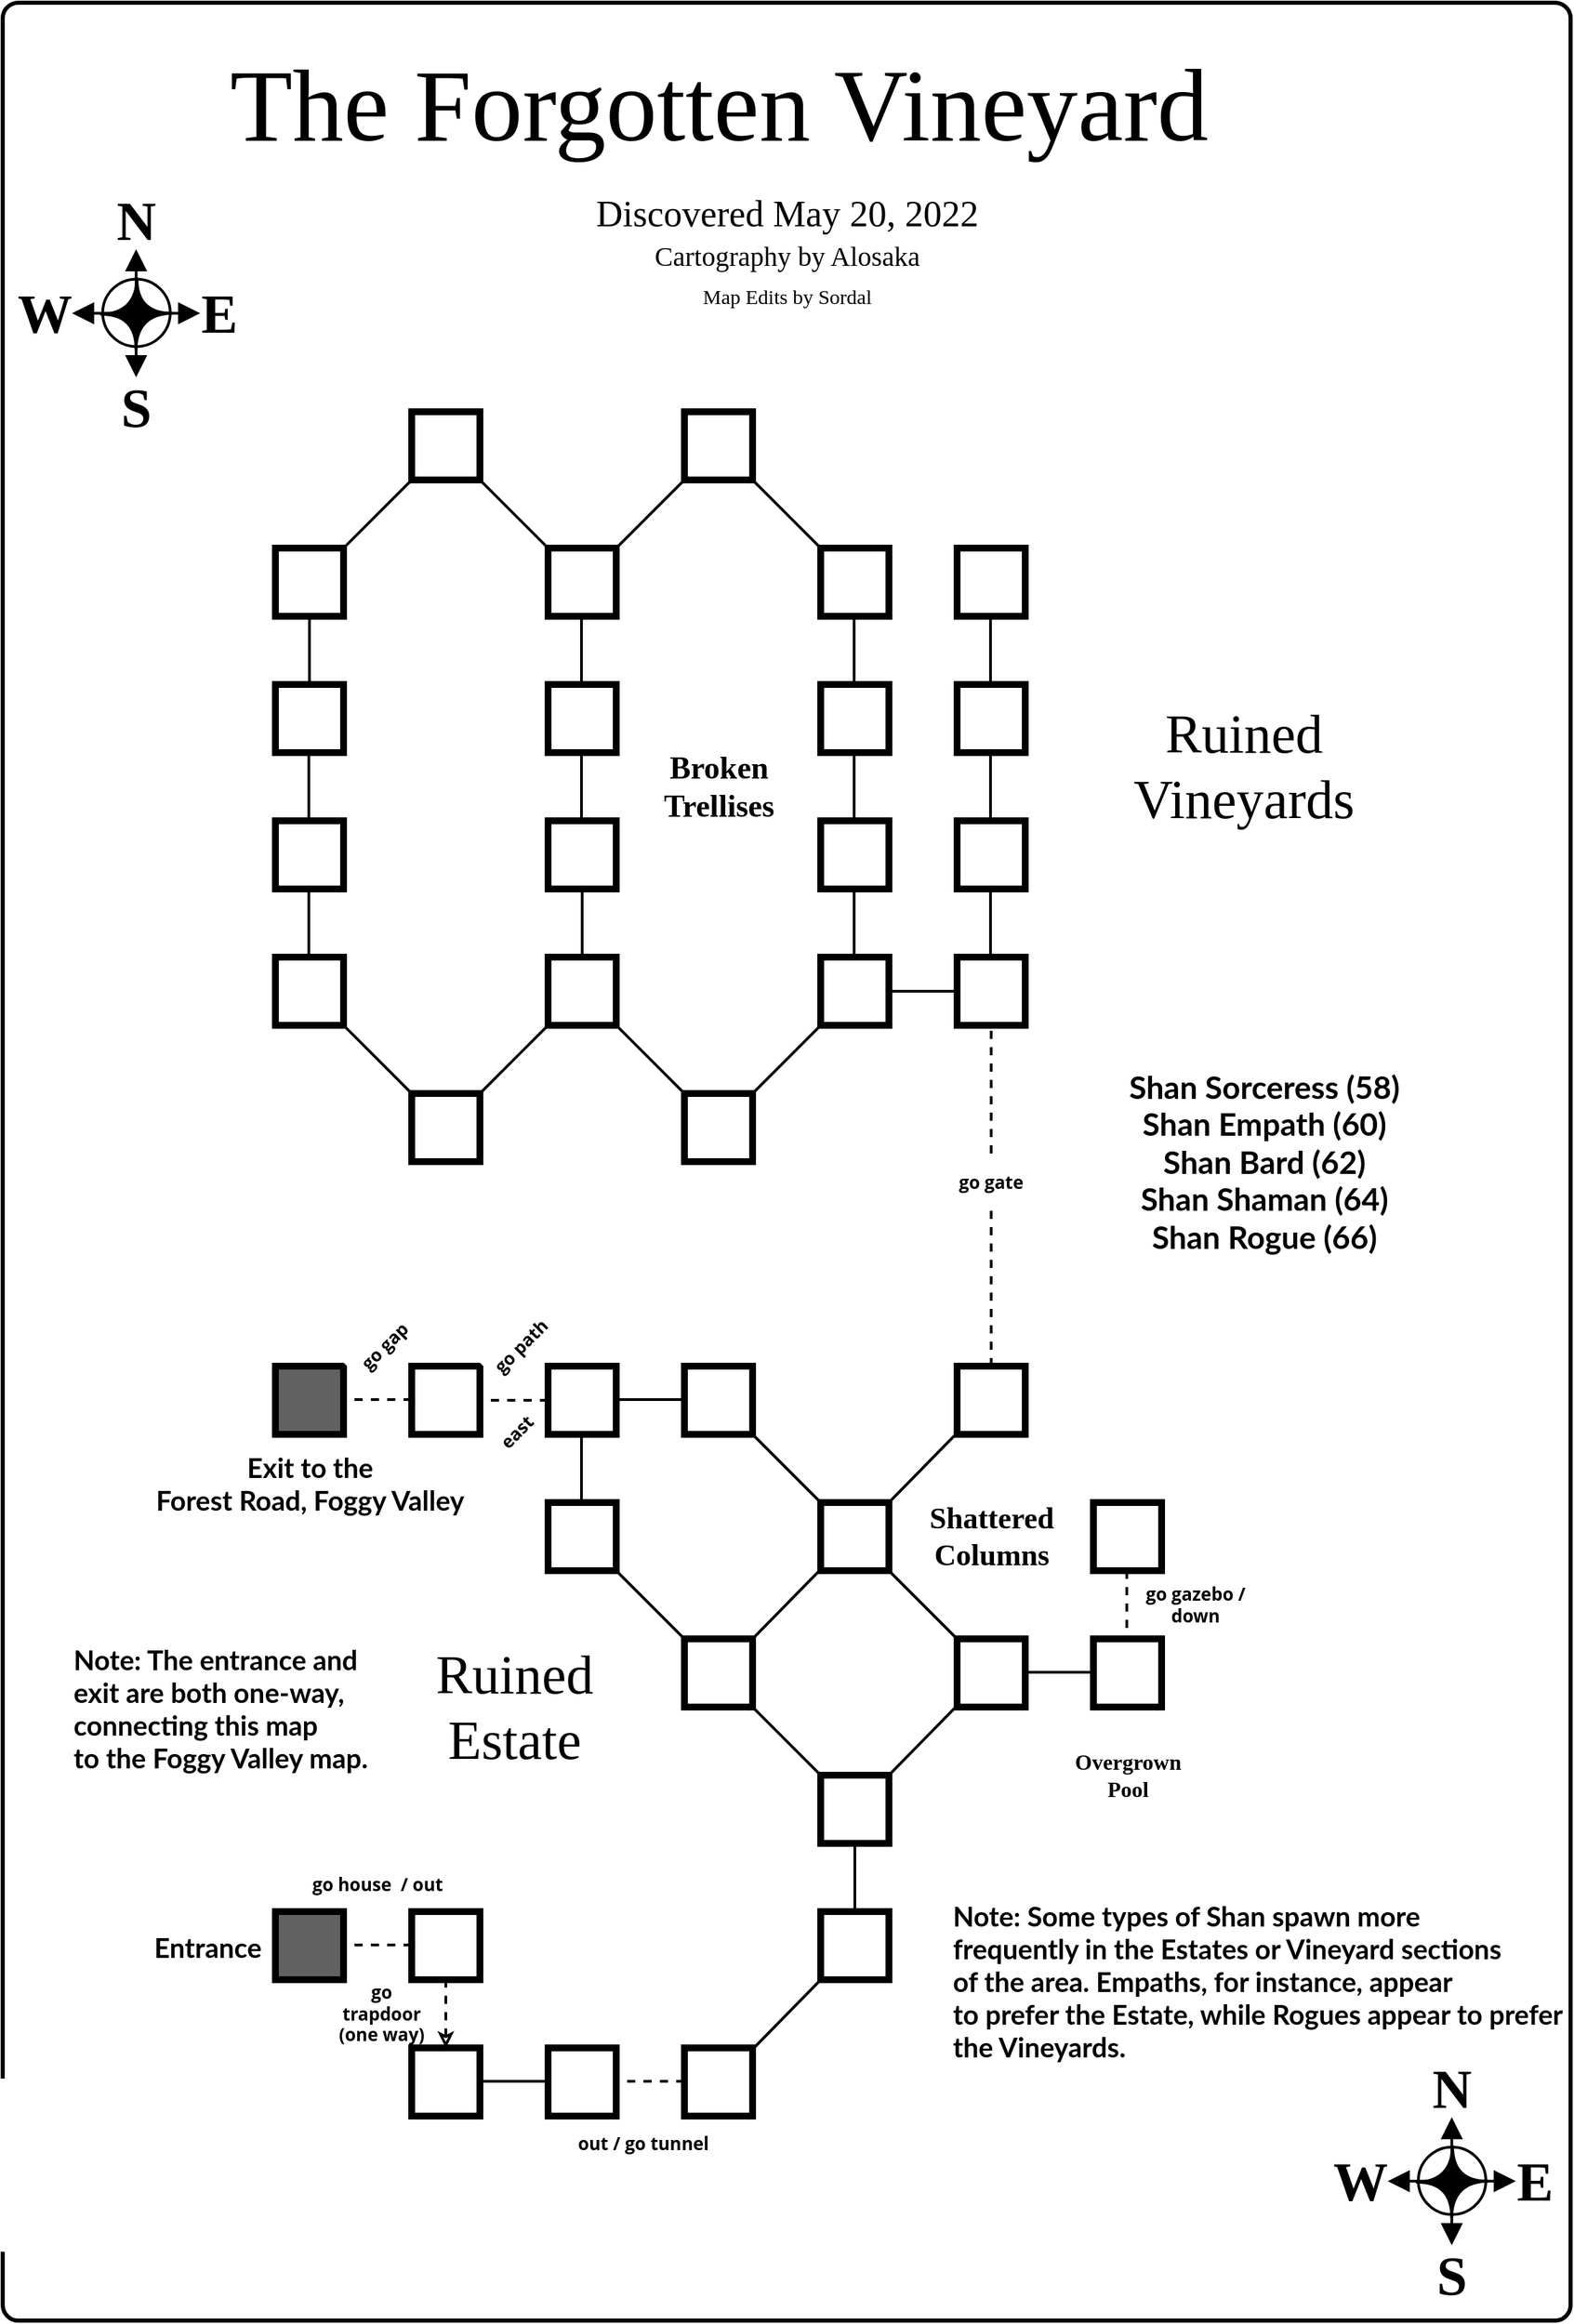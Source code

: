 <mxfile version="18.1.2" type="github" pages="2">
  <diagram id="bKO0ACsnTxshYdBSS-6p" name="50px Map">
    <mxGraphModel dx="1673" dy="896" grid="1" gridSize="10" guides="1" tooltips="1" connect="1" arrows="1" fold="1" page="1" pageScale="1" pageWidth="1250" pageHeight="900" math="0" shadow="0">
      <root>
        <mxCell id="0" />
        <mxCell id="1" parent="0" />
        <mxCell id="B9S961ER-fgioM-35oPw-1" value="" style="whiteSpace=wrap;html=1;strokeWidth=3;shadow=0;rounded=1;perimeterSpacing=0;sketch=0;arcSize=1;" parent="1" vertex="1">
          <mxGeometry x="50" y="50" width="1150" height="1700" as="geometry" />
        </mxCell>
        <mxCell id="QYWRgif7LRzrdSnHHY0m-1" value="" style="whiteSpace=wrap;html=1;aspect=fixed;strokeWidth=5;" parent="1" vertex="1">
          <mxGeometry x="350" y="350" width="50" height="50" as="geometry" />
        </mxCell>
        <mxCell id="QYWRgif7LRzrdSnHHY0m-2" value="" style="whiteSpace=wrap;html=1;aspect=fixed;strokeWidth=5;" parent="1" vertex="1">
          <mxGeometry x="550" y="350" width="50" height="50" as="geometry" />
        </mxCell>
        <mxCell id="QYWRgif7LRzrdSnHHY0m-3" value="" style="whiteSpace=wrap;html=1;aspect=fixed;strokeWidth=5;" parent="1" vertex="1">
          <mxGeometry x="450" y="450" width="50" height="50" as="geometry" />
        </mxCell>
        <mxCell id="QYWRgif7LRzrdSnHHY0m-4" value="" style="whiteSpace=wrap;html=1;aspect=fixed;strokeWidth=5;" parent="1" vertex="1">
          <mxGeometry x="250" y="450" width="50" height="50" as="geometry" />
        </mxCell>
        <mxCell id="QYWRgif7LRzrdSnHHY0m-5" value="" style="whiteSpace=wrap;html=1;aspect=fixed;strokeWidth=5;" parent="1" vertex="1">
          <mxGeometry x="250" y="550" width="50" height="50" as="geometry" />
        </mxCell>
        <mxCell id="QYWRgif7LRzrdSnHHY0m-6" value="" style="whiteSpace=wrap;html=1;aspect=fixed;strokeWidth=5;" parent="1" vertex="1">
          <mxGeometry x="250" y="650" width="50" height="50" as="geometry" />
        </mxCell>
        <mxCell id="QYWRgif7LRzrdSnHHY0m-7" value="" style="whiteSpace=wrap;html=1;aspect=fixed;strokeWidth=5;" parent="1" vertex="1">
          <mxGeometry x="250" y="750" width="50" height="50" as="geometry" />
        </mxCell>
        <mxCell id="QYWRgif7LRzrdSnHHY0m-8" value="" style="whiteSpace=wrap;html=1;aspect=fixed;strokeWidth=5;" parent="1" vertex="1">
          <mxGeometry x="350" y="850" width="50" height="50" as="geometry" />
        </mxCell>
        <mxCell id="QYWRgif7LRzrdSnHHY0m-9" value="" style="whiteSpace=wrap;html=1;aspect=fixed;strokeWidth=5;" parent="1" vertex="1">
          <mxGeometry x="450" y="750" width="50" height="50" as="geometry" />
        </mxCell>
        <mxCell id="QKthDenrxq1lR5bi14op-1" value="Ruined&lt;br style=&quot;font-size: 40px;&quot;&gt;Vineyards" style="text;html=1;resizable=0;autosize=1;align=center;verticalAlign=middle;points=[];fillColor=none;strokeColor=none;rounded=0;shadow=1;sketch=0;fontFamily=Literata;fontSource=https%3A%2F%2Ffonts.googleapis.com%2Fcss%3Ffamily%3DLiterata;fontSize=40;" parent="1" vertex="1">
          <mxGeometry x="855" y="560" width="210" height="100" as="geometry" />
        </mxCell>
        <mxCell id="QKthDenrxq1lR5bi14op-2" value="Discovered May 20, 2022" style="text;html=1;resizable=0;autosize=1;align=center;verticalAlign=middle;points=[];fillColor=none;strokeColor=none;rounded=0;shadow=1;sketch=0;fontFamily=Literata;fontSource=https%3A%2F%2Ffonts.googleapis.com%2Fcss%3Ffamily%3DLiterata;fontSize=27;" parent="1" vertex="1">
          <mxGeometry x="465" y="185" width="320" height="40" as="geometry" />
        </mxCell>
        <mxCell id="QKthDenrxq1lR5bi14op-3" value="Map Edits by Sordal" style="text;html=1;resizable=0;autosize=1;align=center;verticalAlign=middle;points=[];fillColor=none;strokeColor=none;rounded=0;shadow=1;sketch=0;fontFamily=Literata;fontSource=https%3A%2F%2Ffonts.googleapis.com%2Fcss%3Ffamily%3DLiterata;fontSize=15;" parent="1" vertex="1">
          <mxGeometry x="545" y="255" width="160" height="20" as="geometry" />
        </mxCell>
        <mxCell id="QKthDenrxq1lR5bi14op-4" value="east" style="text;html=1;strokeColor=none;fillColor=default;align=center;verticalAlign=middle;whiteSpace=wrap;rounded=0;shadow=0;sketch=0;fontFamily=Open Sans;fontSource=https%3A%2F%2Ffonts.googleapis.com%2Fcss%3Ffamily%3DOpen%2BSans;fontSize=13;fontStyle=1;rotation=315;" parent="1" vertex="1">
          <mxGeometry x="407.07" y="1082.93" width="40" height="30" as="geometry" />
        </mxCell>
        <mxCell id="kn24MXPNnqRFbUF0o3a1-1" value="Map Layer" parent="0" />
        <mxCell id="CVCk12bbjDqfIPEQQa69-7" value="" style="whiteSpace=wrap;html=1;aspect=fixed;strokeWidth=5;" parent="kn24MXPNnqRFbUF0o3a1-1" vertex="1">
          <mxGeometry x="450" y="550" width="50" height="50" as="geometry" />
        </mxCell>
        <mxCell id="CVCk12bbjDqfIPEQQa69-8" value="" style="whiteSpace=wrap;html=1;aspect=fixed;strokeWidth=5;" parent="kn24MXPNnqRFbUF0o3a1-1" vertex="1">
          <mxGeometry x="450" y="650" width="50" height="50" as="geometry" />
        </mxCell>
        <mxCell id="CVCk12bbjDqfIPEQQa69-12" value="" style="whiteSpace=wrap;html=1;aspect=fixed;strokeWidth=5;" parent="kn24MXPNnqRFbUF0o3a1-1" vertex="1">
          <mxGeometry x="650" y="450" width="50" height="50" as="geometry" />
        </mxCell>
        <mxCell id="CVCk12bbjDqfIPEQQa69-13" value="" style="whiteSpace=wrap;html=1;aspect=fixed;strokeWidth=5;" parent="kn24MXPNnqRFbUF0o3a1-1" vertex="1">
          <mxGeometry x="650" y="550" width="50" height="50" as="geometry" />
        </mxCell>
        <mxCell id="CVCk12bbjDqfIPEQQa69-14" value="" style="whiteSpace=wrap;html=1;aspect=fixed;strokeWidth=5;" parent="kn24MXPNnqRFbUF0o3a1-1" vertex="1">
          <mxGeometry x="650" y="650" width="50" height="50" as="geometry" />
        </mxCell>
        <mxCell id="CVCk12bbjDqfIPEQQa69-15" value="" style="whiteSpace=wrap;html=1;aspect=fixed;strokeWidth=5;" parent="kn24MXPNnqRFbUF0o3a1-1" vertex="1">
          <mxGeometry x="650" y="750" width="50" height="50" as="geometry" />
        </mxCell>
        <mxCell id="CVCk12bbjDqfIPEQQa69-16" value="" style="whiteSpace=wrap;html=1;aspect=fixed;strokeWidth=5;" parent="kn24MXPNnqRFbUF0o3a1-1" vertex="1">
          <mxGeometry x="550" y="850" width="50" height="50" as="geometry" />
        </mxCell>
        <mxCell id="CVCk12bbjDqfIPEQQa69-17" value="" style="whiteSpace=wrap;html=1;aspect=fixed;strokeWidth=5;" parent="kn24MXPNnqRFbUF0o3a1-1" vertex="1">
          <mxGeometry x="750" y="450" width="50" height="50" as="geometry" />
        </mxCell>
        <mxCell id="CVCk12bbjDqfIPEQQa69-18" value="" style="whiteSpace=wrap;html=1;aspect=fixed;strokeWidth=5;" parent="kn24MXPNnqRFbUF0o3a1-1" vertex="1">
          <mxGeometry x="750" y="550" width="50" height="50" as="geometry" />
        </mxCell>
        <mxCell id="CVCk12bbjDqfIPEQQa69-19" value="" style="whiteSpace=wrap;html=1;aspect=fixed;strokeWidth=5;" parent="kn24MXPNnqRFbUF0o3a1-1" vertex="1">
          <mxGeometry x="750" y="650" width="50" height="50" as="geometry" />
        </mxCell>
        <mxCell id="CVCk12bbjDqfIPEQQa69-20" value="" style="whiteSpace=wrap;html=1;aspect=fixed;strokeWidth=5;" parent="kn24MXPNnqRFbUF0o3a1-1" vertex="1">
          <mxGeometry x="750" y="750" width="50" height="50" as="geometry" />
        </mxCell>
        <mxCell id="CVCk12bbjDqfIPEQQa69-21" value="" style="endArrow=none;html=1;rounded=0;entryX=0.5;entryY=1;entryDx=0;entryDy=0;exitX=0.5;exitY=0;exitDx=0;exitDy=0;strokeWidth=2;" parent="kn24MXPNnqRFbUF0o3a1-1" edge="1">
          <mxGeometry width="50" height="50" relative="1" as="geometry">
            <mxPoint x="275" y="550" as="sourcePoint" />
            <mxPoint x="275" y="500" as="targetPoint" />
          </mxGeometry>
        </mxCell>
        <mxCell id="CVCk12bbjDqfIPEQQa69-22" value="" style="endArrow=none;html=1;rounded=0;entryX=0;entryY=1;entryDx=0;entryDy=0;exitX=1;exitY=0;exitDx=0;exitDy=0;strokeWidth=2;" parent="kn24MXPNnqRFbUF0o3a1-1" edge="1">
          <mxGeometry width="50" height="50" relative="1" as="geometry">
            <mxPoint x="300" y="450" as="sourcePoint" />
            <mxPoint x="350" y="400" as="targetPoint" />
          </mxGeometry>
        </mxCell>
        <mxCell id="CVCk12bbjDqfIPEQQa69-23" value="" style="endArrow=none;html=1;rounded=0;entryX=1;entryY=1;entryDx=0;entryDy=0;exitX=0;exitY=0;exitDx=0;exitDy=0;strokeWidth=2;" parent="kn24MXPNnqRFbUF0o3a1-1" edge="1">
          <mxGeometry width="50" height="50" relative="1" as="geometry">
            <mxPoint x="450" y="450" as="sourcePoint" />
            <mxPoint x="400" y="400" as="targetPoint" />
          </mxGeometry>
        </mxCell>
        <mxCell id="CVCk12bbjDqfIPEQQa69-24" value="" style="endArrow=none;html=1;rounded=0;entryX=0.5;entryY=1;entryDx=0;entryDy=0;exitX=0.5;exitY=0;exitDx=0;exitDy=0;strokeWidth=2;" parent="kn24MXPNnqRFbUF0o3a1-1" edge="1">
          <mxGeometry width="50" height="50" relative="1" as="geometry">
            <mxPoint x="274.5" y="650" as="sourcePoint" />
            <mxPoint x="274.5" y="600" as="targetPoint" />
          </mxGeometry>
        </mxCell>
        <mxCell id="CVCk12bbjDqfIPEQQa69-25" value="" style="endArrow=none;html=1;rounded=0;entryX=0.5;entryY=1;entryDx=0;entryDy=0;exitX=0.5;exitY=0;exitDx=0;exitDy=0;strokeWidth=2;" parent="kn24MXPNnqRFbUF0o3a1-1" edge="1">
          <mxGeometry width="50" height="50" relative="1" as="geometry">
            <mxPoint x="274.5" y="750" as="sourcePoint" />
            <mxPoint x="274.5" y="700" as="targetPoint" />
          </mxGeometry>
        </mxCell>
        <mxCell id="CVCk12bbjDqfIPEQQa69-26" value="" style="endArrow=none;html=1;rounded=0;entryX=0.5;entryY=1;entryDx=0;entryDy=0;exitX=0.5;exitY=0;exitDx=0;exitDy=0;strokeWidth=2;" parent="kn24MXPNnqRFbUF0o3a1-1" edge="1">
          <mxGeometry width="50" height="50" relative="1" as="geometry">
            <mxPoint x="474.5" y="550" as="sourcePoint" />
            <mxPoint x="474.5" y="500" as="targetPoint" />
          </mxGeometry>
        </mxCell>
        <mxCell id="CVCk12bbjDqfIPEQQa69-27" value="" style="endArrow=none;html=1;rounded=0;entryX=0.5;entryY=1;entryDx=0;entryDy=0;exitX=0.5;exitY=0;exitDx=0;exitDy=0;strokeWidth=2;" parent="kn24MXPNnqRFbUF0o3a1-1" edge="1">
          <mxGeometry width="50" height="50" relative="1" as="geometry">
            <mxPoint x="475" y="750" as="sourcePoint" />
            <mxPoint x="475" y="700" as="targetPoint" />
          </mxGeometry>
        </mxCell>
        <mxCell id="CVCk12bbjDqfIPEQQa69-28" value="" style="endArrow=none;html=1;rounded=0;entryX=0.5;entryY=1;entryDx=0;entryDy=0;exitX=0.5;exitY=0;exitDx=0;exitDy=0;strokeWidth=2;" parent="kn24MXPNnqRFbUF0o3a1-1" edge="1">
          <mxGeometry width="50" height="50" relative="1" as="geometry">
            <mxPoint x="474.5" y="650" as="sourcePoint" />
            <mxPoint x="474.5" y="600" as="targetPoint" />
          </mxGeometry>
        </mxCell>
        <mxCell id="CVCk12bbjDqfIPEQQa69-29" value="" style="endArrow=none;html=1;rounded=0;entryX=0.5;entryY=1;entryDx=0;entryDy=0;exitX=0.5;exitY=0;exitDx=0;exitDy=0;strokeWidth=2;" parent="kn24MXPNnqRFbUF0o3a1-1" edge="1">
          <mxGeometry width="50" height="50" relative="1" as="geometry">
            <mxPoint x="674.5" y="750" as="sourcePoint" />
            <mxPoint x="674.5" y="700" as="targetPoint" />
          </mxGeometry>
        </mxCell>
        <mxCell id="CVCk12bbjDqfIPEQQa69-30" value="" style="endArrow=none;html=1;rounded=0;entryX=0.5;entryY=1;entryDx=0;entryDy=0;exitX=0.5;exitY=0;exitDx=0;exitDy=0;strokeWidth=2;" parent="kn24MXPNnqRFbUF0o3a1-1" edge="1">
          <mxGeometry width="50" height="50" relative="1" as="geometry">
            <mxPoint x="774.5" y="750" as="sourcePoint" />
            <mxPoint x="774.5" y="700" as="targetPoint" />
          </mxGeometry>
        </mxCell>
        <mxCell id="CVCk12bbjDqfIPEQQa69-31" value="" style="endArrow=none;html=1;rounded=0;entryX=0.5;entryY=1;entryDx=0;entryDy=0;exitX=0.5;exitY=0;exitDx=0;exitDy=0;strokeWidth=2;" parent="kn24MXPNnqRFbUF0o3a1-1" edge="1">
          <mxGeometry width="50" height="50" relative="1" as="geometry">
            <mxPoint x="674.5" y="650" as="sourcePoint" />
            <mxPoint x="674.5" y="600" as="targetPoint" />
          </mxGeometry>
        </mxCell>
        <mxCell id="CVCk12bbjDqfIPEQQa69-32" value="" style="endArrow=none;html=1;rounded=0;entryX=0.5;entryY=1;entryDx=0;entryDy=0;exitX=0.5;exitY=0;exitDx=0;exitDy=0;strokeWidth=2;" parent="kn24MXPNnqRFbUF0o3a1-1" edge="1">
          <mxGeometry width="50" height="50" relative="1" as="geometry">
            <mxPoint x="774.5" y="650" as="sourcePoint" />
            <mxPoint x="774.5" y="600" as="targetPoint" />
          </mxGeometry>
        </mxCell>
        <mxCell id="CVCk12bbjDqfIPEQQa69-33" value="" style="endArrow=none;html=1;rounded=0;entryX=0.5;entryY=1;entryDx=0;entryDy=0;exitX=0.5;exitY=0;exitDx=0;exitDy=0;strokeWidth=2;" parent="kn24MXPNnqRFbUF0o3a1-1" edge="1">
          <mxGeometry width="50" height="50" relative="1" as="geometry">
            <mxPoint x="774.5" y="550" as="sourcePoint" />
            <mxPoint x="774.5" y="500" as="targetPoint" />
          </mxGeometry>
        </mxCell>
        <mxCell id="CVCk12bbjDqfIPEQQa69-34" value="" style="endArrow=none;html=1;rounded=0;entryX=0.5;entryY=1;entryDx=0;entryDy=0;exitX=0.5;exitY=0;exitDx=0;exitDy=0;strokeWidth=2;" parent="kn24MXPNnqRFbUF0o3a1-1" edge="1">
          <mxGeometry width="50" height="50" relative="1" as="geometry">
            <mxPoint x="674.5" y="550" as="sourcePoint" />
            <mxPoint x="674.5" y="500" as="targetPoint" />
          </mxGeometry>
        </mxCell>
        <mxCell id="CVCk12bbjDqfIPEQQa69-35" value="" style="endArrow=none;html=1;rounded=0;entryX=1;entryY=1;entryDx=0;entryDy=0;exitX=0;exitY=0;exitDx=0;exitDy=0;strokeWidth=2;" parent="kn24MXPNnqRFbUF0o3a1-1" edge="1">
          <mxGeometry width="50" height="50" relative="1" as="geometry">
            <mxPoint x="650" y="450" as="sourcePoint" />
            <mxPoint x="600" y="400" as="targetPoint" />
          </mxGeometry>
        </mxCell>
        <mxCell id="CVCk12bbjDqfIPEQQa69-36" value="" style="endArrow=none;html=1;rounded=0;entryX=0;entryY=1;entryDx=0;entryDy=0;exitX=1;exitY=0;exitDx=0;exitDy=0;strokeWidth=2;" parent="kn24MXPNnqRFbUF0o3a1-1" edge="1">
          <mxGeometry width="50" height="50" relative="1" as="geometry">
            <mxPoint x="500" y="450" as="sourcePoint" />
            <mxPoint x="550" y="400" as="targetPoint" />
          </mxGeometry>
        </mxCell>
        <mxCell id="CVCk12bbjDqfIPEQQa69-37" value="" style="endArrow=none;html=1;rounded=0;entryX=0;entryY=1;entryDx=0;entryDy=0;exitX=1;exitY=0;exitDx=0;exitDy=0;strokeWidth=2;" parent="kn24MXPNnqRFbUF0o3a1-1" edge="1">
          <mxGeometry width="50" height="50" relative="1" as="geometry">
            <mxPoint x="400" y="850" as="sourcePoint" />
            <mxPoint x="450" y="800" as="targetPoint" />
          </mxGeometry>
        </mxCell>
        <mxCell id="CVCk12bbjDqfIPEQQa69-38" value="" style="endArrow=none;html=1;rounded=0;entryX=0;entryY=1;entryDx=0;entryDy=0;exitX=1;exitY=0;exitDx=0;exitDy=0;strokeWidth=2;" parent="kn24MXPNnqRFbUF0o3a1-1" edge="1">
          <mxGeometry width="50" height="50" relative="1" as="geometry">
            <mxPoint x="600" y="850" as="sourcePoint" />
            <mxPoint x="650" y="800" as="targetPoint" />
          </mxGeometry>
        </mxCell>
        <mxCell id="CVCk12bbjDqfIPEQQa69-39" value="" style="endArrow=none;html=1;rounded=0;entryX=1;entryY=1;entryDx=0;entryDy=0;exitX=0;exitY=0;exitDx=0;exitDy=0;strokeWidth=2;" parent="kn24MXPNnqRFbUF0o3a1-1" edge="1">
          <mxGeometry width="50" height="50" relative="1" as="geometry">
            <mxPoint x="350" y="850" as="sourcePoint" />
            <mxPoint x="300" y="800" as="targetPoint" />
          </mxGeometry>
        </mxCell>
        <mxCell id="CVCk12bbjDqfIPEQQa69-40" value="" style="endArrow=none;html=1;rounded=0;entryX=1;entryY=1;entryDx=0;entryDy=0;exitX=0;exitY=0;exitDx=0;exitDy=0;strokeWidth=2;" parent="kn24MXPNnqRFbUF0o3a1-1" edge="1">
          <mxGeometry width="50" height="50" relative="1" as="geometry">
            <mxPoint x="550" y="850" as="sourcePoint" />
            <mxPoint x="500" y="800" as="targetPoint" />
          </mxGeometry>
        </mxCell>
        <mxCell id="CVCk12bbjDqfIPEQQa69-41" value="" style="endArrow=none;html=1;rounded=0;entryX=1;entryY=0.5;entryDx=0;entryDy=0;exitX=0;exitY=0.5;exitDx=0;exitDy=0;strokeWidth=2;" parent="kn24MXPNnqRFbUF0o3a1-1" source="CVCk12bbjDqfIPEQQa69-20" target="CVCk12bbjDqfIPEQQa69-15" edge="1">
          <mxGeometry width="50" height="50" relative="1" as="geometry">
            <mxPoint x="800" y="600" as="sourcePoint" />
            <mxPoint x="750" y="550" as="targetPoint" />
          </mxGeometry>
        </mxCell>
        <mxCell id="CVCk12bbjDqfIPEQQa69-42" value="" style="endArrow=none;dashed=1;html=1;rounded=0;strokeWidth=2;entryX=0.5;entryY=1;entryDx=0;entryDy=0;exitX=0.5;exitY=0;exitDx=0;exitDy=0;" parent="kn24MXPNnqRFbUF0o3a1-1" source="CVCk12bbjDqfIPEQQa69-43" target="CVCk12bbjDqfIPEQQa69-20" edge="1">
          <mxGeometry width="50" height="50" relative="1" as="geometry">
            <mxPoint x="775" y="950" as="sourcePoint" />
            <mxPoint x="600" y="900" as="targetPoint" />
          </mxGeometry>
        </mxCell>
        <mxCell id="CVCk12bbjDqfIPEQQa69-43" value="" style="whiteSpace=wrap;html=1;aspect=fixed;strokeWidth=5;" parent="kn24MXPNnqRFbUF0o3a1-1" vertex="1">
          <mxGeometry x="750" y="1050" width="50" height="50" as="geometry" />
        </mxCell>
        <mxCell id="CVCk12bbjDqfIPEQQa69-44" value="" style="whiteSpace=wrap;html=1;aspect=fixed;strokeWidth=5;" parent="kn24MXPNnqRFbUF0o3a1-1" vertex="1">
          <mxGeometry x="350" y="1050" width="50" height="50" as="geometry" />
        </mxCell>
        <mxCell id="CVCk12bbjDqfIPEQQa69-45" value="" style="whiteSpace=wrap;html=1;aspect=fixed;strokeWidth=5;" parent="kn24MXPNnqRFbUF0o3a1-1" vertex="1">
          <mxGeometry x="550" y="1050" width="50" height="50" as="geometry" />
        </mxCell>
        <mxCell id="CVCk12bbjDqfIPEQQa69-46" value="" style="whiteSpace=wrap;html=1;aspect=fixed;strokeWidth=5;" parent="kn24MXPNnqRFbUF0o3a1-1" vertex="1">
          <mxGeometry x="450" y="1050" width="50" height="50" as="geometry" />
        </mxCell>
        <mxCell id="CVCk12bbjDqfIPEQQa69-47" value="" style="whiteSpace=wrap;html=1;aspect=fixed;strokeWidth=5;" parent="kn24MXPNnqRFbUF0o3a1-1" vertex="1">
          <mxGeometry x="450" y="1150" width="50" height="50" as="geometry" />
        </mxCell>
        <mxCell id="CVCk12bbjDqfIPEQQa69-48" value="" style="whiteSpace=wrap;html=1;aspect=fixed;strokeWidth=5;" parent="kn24MXPNnqRFbUF0o3a1-1" vertex="1">
          <mxGeometry x="550" y="1250" width="50" height="50" as="geometry" />
        </mxCell>
        <mxCell id="CVCk12bbjDqfIPEQQa69-49" value="" style="whiteSpace=wrap;html=1;aspect=fixed;strokeWidth=5;" parent="kn24MXPNnqRFbUF0o3a1-1" vertex="1">
          <mxGeometry x="650" y="1150" width="50" height="50" as="geometry" />
        </mxCell>
        <mxCell id="CVCk12bbjDqfIPEQQa69-50" value="" style="whiteSpace=wrap;html=1;aspect=fixed;strokeWidth=5;" parent="kn24MXPNnqRFbUF0o3a1-1" vertex="1">
          <mxGeometry x="750" y="1250" width="50" height="50" as="geometry" />
        </mxCell>
        <mxCell id="CVCk12bbjDqfIPEQQa69-51" value="" style="whiteSpace=wrap;html=1;aspect=fixed;strokeWidth=5;" parent="kn24MXPNnqRFbUF0o3a1-1" vertex="1">
          <mxGeometry x="850" y="1250" width="50" height="50" as="geometry" />
        </mxCell>
        <mxCell id="CVCk12bbjDqfIPEQQa69-52" value="" style="whiteSpace=wrap;html=1;aspect=fixed;strokeWidth=5;" parent="kn24MXPNnqRFbUF0o3a1-1" vertex="1">
          <mxGeometry x="650" y="1350" width="50" height="50" as="geometry" />
        </mxCell>
        <mxCell id="CVCk12bbjDqfIPEQQa69-53" value="" style="whiteSpace=wrap;html=1;aspect=fixed;strokeWidth=5;" parent="kn24MXPNnqRFbUF0o3a1-1" vertex="1">
          <mxGeometry x="650" y="1450" width="50" height="50" as="geometry" />
        </mxCell>
        <mxCell id="CVCk12bbjDqfIPEQQa69-54" value="" style="whiteSpace=wrap;html=1;aspect=fixed;strokeWidth=5;" parent="kn24MXPNnqRFbUF0o3a1-1" vertex="1">
          <mxGeometry x="550" y="1550" width="50" height="50" as="geometry" />
        </mxCell>
        <mxCell id="CVCk12bbjDqfIPEQQa69-55" value="" style="whiteSpace=wrap;html=1;aspect=fixed;strokeWidth=5;" parent="kn24MXPNnqRFbUF0o3a1-1" vertex="1">
          <mxGeometry x="450" y="1550" width="50" height="50" as="geometry" />
        </mxCell>
        <mxCell id="CVCk12bbjDqfIPEQQa69-56" value="" style="whiteSpace=wrap;html=1;aspect=fixed;strokeWidth=5;" parent="kn24MXPNnqRFbUF0o3a1-1" vertex="1">
          <mxGeometry x="350" y="1550" width="50" height="50" as="geometry" />
        </mxCell>
        <mxCell id="CVCk12bbjDqfIPEQQa69-57" value="" style="whiteSpace=wrap;html=1;aspect=fixed;strokeWidth=5;" parent="kn24MXPNnqRFbUF0o3a1-1" vertex="1">
          <mxGeometry x="350" y="1450" width="50" height="50" as="geometry" />
        </mxCell>
        <mxCell id="CVCk12bbjDqfIPEQQa69-58" value="" style="whiteSpace=wrap;html=1;aspect=fixed;strokeWidth=5;fillColor=#616161;" parent="kn24MXPNnqRFbUF0o3a1-1" vertex="1">
          <mxGeometry x="250" y="1450" width="50" height="50" as="geometry" />
        </mxCell>
        <mxCell id="CVCk12bbjDqfIPEQQa69-59" value="" style="whiteSpace=wrap;html=1;aspect=fixed;strokeWidth=5;fillColor=#616161;" parent="kn24MXPNnqRFbUF0o3a1-1" vertex="1">
          <mxGeometry x="250" y="1050" width="50" height="50" as="geometry" />
        </mxCell>
        <mxCell id="CVCk12bbjDqfIPEQQa69-60" value="" style="endArrow=none;html=1;rounded=0;entryX=0.5;entryY=1;entryDx=0;entryDy=0;exitX=1;exitY=0;exitDx=0;exitDy=0;strokeWidth=2;" parent="kn24MXPNnqRFbUF0o3a1-1" source="CVCk12bbjDqfIPEQQa69-49" edge="1">
          <mxGeometry width="50" height="50" relative="1" as="geometry">
            <mxPoint x="749" y="1150" as="sourcePoint" />
            <mxPoint x="749" y="1100" as="targetPoint" />
          </mxGeometry>
        </mxCell>
        <mxCell id="CVCk12bbjDqfIPEQQa69-61" value="" style="endArrow=none;html=1;rounded=0;exitX=1;exitY=0;exitDx=0;exitDy=0;strokeWidth=2;" parent="kn24MXPNnqRFbUF0o3a1-1" edge="1">
          <mxGeometry width="50" height="50" relative="1" as="geometry">
            <mxPoint x="600" y="1250" as="sourcePoint" />
            <mxPoint x="649" y="1200" as="targetPoint" />
          </mxGeometry>
        </mxCell>
        <mxCell id="CVCk12bbjDqfIPEQQa69-62" value="" style="endArrow=none;html=1;rounded=0;entryX=1;entryY=1;entryDx=0;entryDy=0;exitX=0;exitY=0;exitDx=0;exitDy=0;strokeWidth=2;" parent="kn24MXPNnqRFbUF0o3a1-1" source="CVCk12bbjDqfIPEQQa69-50" target="CVCk12bbjDqfIPEQQa69-49" edge="1">
          <mxGeometry width="50" height="50" relative="1" as="geometry">
            <mxPoint x="800" y="1250" as="sourcePoint" />
            <mxPoint x="849" y="1200" as="targetPoint" />
          </mxGeometry>
        </mxCell>
        <mxCell id="CVCk12bbjDqfIPEQQa69-63" value="" style="endArrow=none;html=1;rounded=0;entryX=1;entryY=1;entryDx=0;entryDy=0;exitX=0;exitY=0;exitDx=0;exitDy=0;strokeWidth=2;" parent="kn24MXPNnqRFbUF0o3a1-1" edge="1">
          <mxGeometry width="50" height="50" relative="1" as="geometry">
            <mxPoint x="650" y="1150" as="sourcePoint" />
            <mxPoint x="600" y="1100" as="targetPoint" />
            <Array as="points">
              <mxPoint x="600" y="1100" />
            </Array>
          </mxGeometry>
        </mxCell>
        <mxCell id="CVCk12bbjDqfIPEQQa69-64" value="" style="endArrow=none;html=1;rounded=0;entryX=1;entryY=1;entryDx=0;entryDy=0;exitX=0;exitY=0;exitDx=0;exitDy=0;strokeWidth=2;" parent="kn24MXPNnqRFbUF0o3a1-1" edge="1">
          <mxGeometry width="50" height="50" relative="1" as="geometry">
            <mxPoint x="550" y="1250" as="sourcePoint" />
            <mxPoint x="500" y="1200" as="targetPoint" />
            <Array as="points">
              <mxPoint x="500" y="1200" />
            </Array>
          </mxGeometry>
        </mxCell>
        <mxCell id="CVCk12bbjDqfIPEQQa69-65" value="" style="endArrow=none;html=1;rounded=0;entryX=1;entryY=1;entryDx=0;entryDy=0;exitX=0;exitY=0;exitDx=0;exitDy=0;strokeWidth=2;" parent="kn24MXPNnqRFbUF0o3a1-1" edge="1">
          <mxGeometry width="50" height="50" relative="1" as="geometry">
            <mxPoint x="650" y="1350" as="sourcePoint" />
            <mxPoint x="600" y="1300" as="targetPoint" />
            <Array as="points">
              <mxPoint x="600" y="1300" />
            </Array>
          </mxGeometry>
        </mxCell>
        <mxCell id="CVCk12bbjDqfIPEQQa69-66" value="" style="endArrow=none;html=1;rounded=0;exitX=1;exitY=0;exitDx=0;exitDy=0;strokeWidth=2;" parent="kn24MXPNnqRFbUF0o3a1-1" edge="1">
          <mxGeometry width="50" height="50" relative="1" as="geometry">
            <mxPoint x="700" y="1350" as="sourcePoint" />
            <mxPoint x="749" y="1300" as="targetPoint" />
          </mxGeometry>
        </mxCell>
        <mxCell id="CVCk12bbjDqfIPEQQa69-67" value="" style="endArrow=none;html=1;rounded=0;entryX=1;entryY=0.5;entryDx=0;entryDy=0;exitX=0;exitY=0.5;exitDx=0;exitDy=0;strokeWidth=2;" parent="kn24MXPNnqRFbUF0o3a1-1" edge="1">
          <mxGeometry width="50" height="50" relative="1" as="geometry">
            <mxPoint x="850" y="1274.5" as="sourcePoint" />
            <mxPoint x="800" y="1274.5" as="targetPoint" />
          </mxGeometry>
        </mxCell>
        <mxCell id="CVCk12bbjDqfIPEQQa69-68" value="" style="endArrow=none;html=1;rounded=0;entryX=1;entryY=0.5;entryDx=0;entryDy=0;exitX=0;exitY=0.5;exitDx=0;exitDy=0;strokeWidth=2;" parent="kn24MXPNnqRFbUF0o3a1-1" edge="1">
          <mxGeometry width="50" height="50" relative="1" as="geometry">
            <mxPoint x="550" y="1074.5" as="sourcePoint" />
            <mxPoint x="500" y="1074.5" as="targetPoint" />
          </mxGeometry>
        </mxCell>
        <mxCell id="CVCk12bbjDqfIPEQQa69-69" value="" style="endArrow=none;html=1;rounded=0;entryX=0.5;entryY=0;entryDx=0;entryDy=0;exitX=0.5;exitY=1;exitDx=0;exitDy=0;strokeWidth=2;" parent="kn24MXPNnqRFbUF0o3a1-1" source="CVCk12bbjDqfIPEQQa69-52" target="CVCk12bbjDqfIPEQQa69-53" edge="1">
          <mxGeometry width="50" height="50" relative="1" as="geometry">
            <mxPoint x="450" y="1074.5" as="sourcePoint" />
            <mxPoint x="400" y="1074.5" as="targetPoint" />
          </mxGeometry>
        </mxCell>
        <mxCell id="CVCk12bbjDqfIPEQQa69-70" value="" style="endArrow=none;html=1;rounded=0;entryX=1;entryY=0.5;entryDx=0;entryDy=0;exitX=0;exitY=0.5;exitDx=0;exitDy=0;strokeWidth=2;" parent="kn24MXPNnqRFbUF0o3a1-1" edge="1">
          <mxGeometry width="50" height="50" relative="1" as="geometry">
            <mxPoint x="450" y="1574.5" as="sourcePoint" />
            <mxPoint x="400" y="1574.5" as="targetPoint" />
          </mxGeometry>
        </mxCell>
        <mxCell id="CVCk12bbjDqfIPEQQa69-71" value="" style="endArrow=none;dashed=1;html=1;rounded=0;strokeWidth=2;entryX=1;entryY=0.5;entryDx=0;entryDy=0;exitX=0;exitY=0.5;exitDx=0;exitDy=0;" parent="kn24MXPNnqRFbUF0o3a1-1" source="CVCk12bbjDqfIPEQQa69-46" target="CVCk12bbjDqfIPEQQa69-44" edge="1">
          <mxGeometry width="50" height="50" relative="1" as="geometry">
            <mxPoint x="825" y="1100" as="sourcePoint" />
            <mxPoint x="825" y="850" as="targetPoint" />
          </mxGeometry>
        </mxCell>
        <mxCell id="CVCk12bbjDqfIPEQQa69-72" value="" style="endArrow=none;dashed=1;html=1;rounded=0;strokeWidth=2;entryX=1;entryY=0.5;entryDx=0;entryDy=0;exitX=0;exitY=0.5;exitDx=0;exitDy=0;" parent="kn24MXPNnqRFbUF0o3a1-1" edge="1">
          <mxGeometry width="50" height="50" relative="1" as="geometry">
            <mxPoint x="350" y="1074.5" as="sourcePoint" />
            <mxPoint x="300" y="1074.5" as="targetPoint" />
          </mxGeometry>
        </mxCell>
        <mxCell id="CVCk12bbjDqfIPEQQa69-73" value="" style="endArrow=none;dashed=1;html=1;rounded=0;strokeWidth=2;entryX=1;entryY=0.5;entryDx=0;entryDy=0;exitX=0;exitY=0.5;exitDx=0;exitDy=0;" parent="kn24MXPNnqRFbUF0o3a1-1" edge="1">
          <mxGeometry width="50" height="50" relative="1" as="geometry">
            <mxPoint x="350" y="1474.5" as="sourcePoint" />
            <mxPoint x="300" y="1474.5" as="targetPoint" />
          </mxGeometry>
        </mxCell>
        <mxCell id="CVCk12bbjDqfIPEQQa69-74" value="" style="endArrow=none;dashed=1;html=1;rounded=0;strokeWidth=2;entryX=1;entryY=0.5;entryDx=0;entryDy=0;exitX=0;exitY=0.5;exitDx=0;exitDy=0;" parent="kn24MXPNnqRFbUF0o3a1-1" edge="1">
          <mxGeometry width="50" height="50" relative="1" as="geometry">
            <mxPoint x="550" y="1574.5" as="sourcePoint" />
            <mxPoint x="500" y="1574.5" as="targetPoint" />
          </mxGeometry>
        </mxCell>
        <mxCell id="CVCk12bbjDqfIPEQQa69-75" value="" style="endArrow=none;dashed=1;html=1;rounded=0;strokeWidth=2;entryX=0.5;entryY=1;entryDx=0;entryDy=0;exitX=0.5;exitY=0;exitDx=0;exitDy=0;endFill=0;startArrow=classic;startFill=0;" parent="kn24MXPNnqRFbUF0o3a1-1" source="CVCk12bbjDqfIPEQQa69-56" target="CVCk12bbjDqfIPEQQa69-57" edge="1">
          <mxGeometry width="50" height="50" relative="1" as="geometry">
            <mxPoint x="400" y="1524.5" as="sourcePoint" />
            <mxPoint x="350" y="1524.5" as="targetPoint" />
          </mxGeometry>
        </mxCell>
        <mxCell id="CVCk12bbjDqfIPEQQa69-76" value="" style="endArrow=none;html=1;rounded=0;exitX=1;exitY=0;exitDx=0;exitDy=0;strokeWidth=2;" parent="kn24MXPNnqRFbUF0o3a1-1" edge="1">
          <mxGeometry width="50" height="50" relative="1" as="geometry">
            <mxPoint x="601" y="1550" as="sourcePoint" />
            <mxPoint x="650" y="1500" as="targetPoint" />
          </mxGeometry>
        </mxCell>
        <mxCell id="psL8XHJDdZPnDgFAr0lV-1" value="" style="endArrow=none;html=1;rounded=0;entryX=0.5;entryY=0;entryDx=0;entryDy=0;exitX=0.5;exitY=1;exitDx=0;exitDy=0;strokeWidth=2;" parent="kn24MXPNnqRFbUF0o3a1-1" edge="1">
          <mxGeometry width="50" height="50" relative="1" as="geometry">
            <mxPoint x="474.5" y="1100" as="sourcePoint" />
            <mxPoint x="474.5" y="1150" as="targetPoint" />
          </mxGeometry>
        </mxCell>
        <mxCell id="yogMuqThkBzTjKB5J7HM-2" value="" style="whiteSpace=wrap;html=1;aspect=fixed;strokeWidth=5;" parent="kn24MXPNnqRFbUF0o3a1-1" vertex="1">
          <mxGeometry x="850" y="1150" width="50" height="50" as="geometry" />
        </mxCell>
        <mxCell id="yogMuqThkBzTjKB5J7HM-3" value="" style="endArrow=none;html=1;rounded=0;entryX=0.5;entryY=0;entryDx=0;entryDy=0;exitX=0.5;exitY=1;exitDx=0;exitDy=0;strokeWidth=2;dashed=1;" parent="kn24MXPNnqRFbUF0o3a1-1" edge="1">
          <mxGeometry width="50" height="50" relative="1" as="geometry">
            <mxPoint x="874.5" y="1200" as="sourcePoint" />
            <mxPoint x="874.5" y="1250" as="targetPoint" />
          </mxGeometry>
        </mxCell>
        <mxCell id="kn24MXPNnqRFbUF0o3a1-2" value="Text Layer" parent="0" />
        <mxCell id="78ilT6jX3RqrSyc4uBtY-78" value="Cartography by Alosaka" style="text;html=1;resizable=0;autosize=1;align=center;verticalAlign=middle;points=[];fillColor=none;strokeColor=none;rounded=0;shadow=1;sketch=0;fontFamily=Literata;fontSource=https%3A%2F%2Ffonts.googleapis.com%2Fcss%3Ffamily%3DLiterata;fontSize=20;" parent="kn24MXPNnqRFbUF0o3a1-2" vertex="1">
          <mxGeometry x="505" y="220" width="240" height="30" as="geometry" />
        </mxCell>
        <mxCell id="78ilT6jX3RqrSyc4uBtY-77" value="The Forgotten Vineyard" style="text;html=1;resizable=0;autosize=1;align=center;verticalAlign=middle;points=[];fillColor=none;strokeColor=none;rounded=0;shadow=1;sketch=0;fontFamily=Literata;fontSource=https%3A%2F%2Ffonts.googleapis.com%2Fcss%3Ffamily%3DLiterata;fontSize=75;fontStyle=0" parent="kn24MXPNnqRFbUF0o3a1-2" vertex="1">
          <mxGeometry x="175" y="75" width="800" height="100" as="geometry" />
        </mxCell>
        <mxCell id="78ilT6jX3RqrSyc4uBtY-79" value="Ruined&lt;br style=&quot;font-size: 40px;&quot;&gt;Estate" style="text;html=1;resizable=0;autosize=1;align=center;verticalAlign=middle;points=[];fillColor=none;strokeColor=none;rounded=0;shadow=1;sketch=0;fontFamily=Literata;fontSource=https%3A%2F%2Ffonts.googleapis.com%2Fcss%3Ffamily%3DLiterata;fontSize=40;" parent="kn24MXPNnqRFbUF0o3a1-2" vertex="1">
          <mxGeometry x="350" y="1250" width="150" height="100" as="geometry" />
        </mxCell>
        <mxCell id="78ilT6jX3RqrSyc4uBtY-80" value="Broken&lt;br style=&quot;font-size: 23px;&quot;&gt;Trellises" style="text;html=1;resizable=0;autosize=1;align=center;verticalAlign=middle;points=[];fillColor=none;strokeColor=none;rounded=0;shadow=1;sketch=0;fontFamily=Literata;fontSource=https%3A%2F%2Ffonts.googleapis.com%2Fcss%3Ffamily%3DLiterata;fontSize=23;fontStyle=1" parent="kn24MXPNnqRFbUF0o3a1-2" vertex="1">
          <mxGeometry x="520" y="595" width="110" height="60" as="geometry" />
        </mxCell>
        <mxCell id="78ilT6jX3RqrSyc4uBtY-81" value="Shattered&lt;br style=&quot;font-size: 22px;&quot;&gt;Columns" style="text;html=1;resizable=0;autosize=1;align=center;verticalAlign=middle;points=[];fillColor=none;strokeColor=none;rounded=0;shadow=1;sketch=0;fontFamily=Literata;fontSource=https%3A%2F%2Ffonts.googleapis.com%2Fcss%3Ffamily%3DLiterata;fontSize=22;fontStyle=1" parent="kn24MXPNnqRFbUF0o3a1-2" vertex="1">
          <mxGeometry x="715" y="1145" width="120" height="60" as="geometry" />
        </mxCell>
        <mxCell id="78ilT6jX3RqrSyc4uBtY-82" value="Overgrown&lt;br&gt;Pool" style="text;html=1;resizable=0;autosize=1;align=center;verticalAlign=middle;points=[];fillColor=none;strokeColor=none;rounded=0;shadow=1;sketch=0;fontFamily=Macondo;fontSource=https%3A%2F%2Ffonts.googleapis.com%2Fcss%3Ffamily%3DMacondo;fontSize=16;fontStyle=1" parent="kn24MXPNnqRFbUF0o3a1-2" vertex="1">
          <mxGeometry x="825" y="1325" width="100" height="50" as="geometry" />
        </mxCell>
        <mxCell id="78ilT6jX3RqrSyc4uBtY-83" value="Entrance" style="text;html=1;resizable=0;autosize=1;align=center;verticalAlign=middle;points=[];fillColor=none;strokeColor=none;rounded=0;shadow=1;sketch=0;fontFamily=Lato;fontSource=https%3A%2F%2Ffonts.googleapis.com%2Fcss%3Ffamily%3DLato;fontSize=20;fontStyle=1" parent="kn24MXPNnqRFbUF0o3a1-2" vertex="1">
          <mxGeometry x="155" y="1460" width="90" height="30" as="geometry" />
        </mxCell>
        <mxCell id="78ilT6jX3RqrSyc4uBtY-84" value="Exit to the&lt;br&gt;Forest Road, Foggy Valley" style="text;resizable=0;autosize=1;align=center;verticalAlign=middle;points=[];fillColor=none;strokeColor=none;rounded=0;shadow=1;sketch=0;fontFamily=Lato;fontSource=https%3A%2F%2Ffonts.googleapis.com%2Fcss%3Ffamily%3DLato;fontSize=20;fontStyle=1;html=1;" parent="kn24MXPNnqRFbUF0o3a1-2" vertex="1">
          <mxGeometry x="155" y="1110" width="240" height="50" as="geometry" />
        </mxCell>
        <mxCell id="78ilT6jX3RqrSyc4uBtY-85" value="Note: The entrance and&lt;br&gt;exit are both one-way, &lt;br&gt;connecting this map &lt;br&gt;to the&amp;nbsp;&lt;span style=&quot;background-color: initial;&quot;&gt;Foggy Valley map.&lt;/span&gt;&lt;span style=&quot;background-color: initial;&quot;&gt;&amp;nbsp;&lt;/span&gt;" style="text;html=1;resizable=0;autosize=1;align=left;verticalAlign=middle;points=[];fillColor=none;strokeColor=none;rounded=0;shadow=1;sketch=0;fontFamily=Lato;fontSource=https%3A%2F%2Ffonts.googleapis.com%2Fcss%3Ffamily%3DLato;fontSize=20;fontStyle=1" parent="kn24MXPNnqRFbUF0o3a1-2" vertex="1">
          <mxGeometry x="100" y="1250" width="230" height="100" as="geometry" />
        </mxCell>
        <mxCell id="78ilT6jX3RqrSyc4uBtY-86" value="Note: Some types of Shan spawn more&lt;br style=&quot;font-size: 20px;&quot;&gt;frequently in the Estates or Vineyard sections&lt;br style=&quot;font-size: 20px;&quot;&gt;of the area. Empaths, for instance, appear&lt;br style=&quot;font-size: 20px;&quot;&gt;to prefer the Estate, while Rogues appear to prefer &lt;br style=&quot;font-size: 20px;&quot;&gt;the Vineyards." style="text;html=1;resizable=0;autosize=1;align=left;verticalAlign=middle;points=[];fillColor=none;strokeColor=none;rounded=0;shadow=1;sketch=0;fontFamily=Lato;fontSource=https%3A%2F%2Ffonts.googleapis.com%2Fcss%3Ffamily%3DLato;fontSize=20;fontStyle=1" parent="kn24MXPNnqRFbUF0o3a1-2" vertex="1">
          <mxGeometry x="745" y="1435" width="450" height="130" as="geometry" />
        </mxCell>
        <mxCell id="78ilT6jX3RqrSyc4uBtY-87" value="Shan Sorceress (58)&lt;br style=&quot;font-size: 23px;&quot;&gt;Shan Empath (60)&lt;br style=&quot;font-size: 23px;&quot;&gt;Shan Bard&amp;nbsp;(62)&lt;br style=&quot;font-size: 23px;&quot;&gt;Shan Shaman&amp;nbsp;(64)&lt;br style=&quot;font-size: 23px;&quot;&gt;Shan Rogue&amp;nbsp;(66)" style="text;resizable=0;autosize=1;align=center;verticalAlign=middle;points=[];fillColor=none;strokeColor=none;rounded=0;shadow=0;sketch=0;fontFamily=Lato;fontSource=https%3A%2F%2Ffonts.googleapis.com%2Fcss%3Ffamily%3DLato;fontSize=23;fontStyle=1;spacingTop=0;html=1;" parent="kn24MXPNnqRFbUF0o3a1-2" vertex="1">
          <mxGeometry x="870" y="825" width="210" height="150" as="geometry" />
        </mxCell>
        <mxCell id="78ilT6jX3RqrSyc4uBtY-88" value="go gate" style="text;html=1;strokeColor=none;fillColor=default;align=center;verticalAlign=middle;whiteSpace=wrap;rounded=0;shadow=0;sketch=0;fontFamily=Open Sans;fontSource=https%3A%2F%2Ffonts.googleapis.com%2Fcss%3Ffamily%3DOpen%2BSans;fontSize=13;fontStyle=1" parent="kn24MXPNnqRFbUF0o3a1-2" vertex="1">
          <mxGeometry x="745" y="900" width="60" height="30" as="geometry" />
        </mxCell>
        <mxCell id="78ilT6jX3RqrSyc4uBtY-90" value="go gap" style="text;html=1;strokeColor=none;fillColor=default;align=center;verticalAlign=middle;whiteSpace=wrap;rounded=0;shadow=0;sketch=0;fontFamily=Open Sans;fontSource=https%3A%2F%2Ffonts.googleapis.com%2Fcss%3Ffamily%3DOpen%2BSans;fontSize=13;fontStyle=1;rotation=315;" parent="kn24MXPNnqRFbUF0o3a1-2" vertex="1">
          <mxGeometry x="300" y="1020" width="60" height="30" as="geometry" />
        </mxCell>
        <mxCell id="78ilT6jX3RqrSyc4uBtY-91" value="go path" style="text;html=1;strokeColor=none;fillColor=default;align=center;verticalAlign=middle;whiteSpace=wrap;rounded=0;shadow=0;sketch=0;fontFamily=Open Sans;fontSource=https%3A%2F%2Ffonts.googleapis.com%2Fcss%3Ffamily%3DOpen%2BSans;fontSize=13;fontStyle=1;rotation=315;" parent="kn24MXPNnqRFbUF0o3a1-2" vertex="1">
          <mxGeometry x="400" y="1020" width="60" height="30" as="geometry" />
        </mxCell>
        <mxCell id="78ilT6jX3RqrSyc4uBtY-92" value="out / go tunnel" style="text;html=1;strokeColor=none;fillColor=default;align=center;verticalAlign=middle;whiteSpace=wrap;rounded=0;shadow=0;sketch=0;fontFamily=Open Sans;fontSource=https%3A%2F%2Ffonts.googleapis.com%2Fcss%3Ffamily%3DOpen%2BSans;fontSize=13;fontStyle=1" parent="kn24MXPNnqRFbUF0o3a1-2" vertex="1">
          <mxGeometry x="470" y="1610" width="100" height="20" as="geometry" />
        </mxCell>
        <mxCell id="78ilT6jX3RqrSyc4uBtY-93" value="go trapdoor&lt;br style=&quot;font-size: 13px;&quot;&gt;(one way)" style="text;html=1;strokeColor=none;fillColor=default;align=center;verticalAlign=middle;whiteSpace=wrap;rounded=0;shadow=0;sketch=0;fontFamily=Open Sans;fontSource=https%3A%2F%2Ffonts.googleapis.com%2Fcss%3Ffamily%3DOpen%2BSans;fontSize=13;fontStyle=1" parent="kn24MXPNnqRFbUF0o3a1-2" vertex="1">
          <mxGeometry x="290" y="1510" width="76.25" height="30" as="geometry" />
        </mxCell>
        <mxCell id="78ilT6jX3RqrSyc4uBtY-94" value="go house&amp;nbsp; / out" style="text;html=1;strokeColor=none;fillColor=default;align=center;verticalAlign=middle;whiteSpace=wrap;rounded=0;shadow=0;sketch=0;fontFamily=Open Sans;fontSource=https%3A%2F%2Ffonts.googleapis.com%2Fcss%3Ffamily%3DOpen%2BSans;fontSize=13;fontStyle=1" parent="kn24MXPNnqRFbUF0o3a1-2" vertex="1">
          <mxGeometry x="275" y="1420" width="100" height="20" as="geometry" />
        </mxCell>
        <mxCell id="yogMuqThkBzTjKB5J7HM-4" value="go gazebo / down" style="text;html=1;strokeColor=none;fillColor=default;align=center;verticalAlign=middle;whiteSpace=wrap;rounded=0;shadow=0;sketch=0;fontFamily=Open Sans;fontSource=https%3A%2F%2Ffonts.googleapis.com%2Fcss%3Ffamily%3DOpen%2BSans;fontSize=13;fontStyle=1" parent="kn24MXPNnqRFbUF0o3a1-2" vertex="1">
          <mxGeometry x="880" y="1210" width="90" height="30" as="geometry" />
        </mxCell>
        <mxCell id="JG4LXfKNram0243TsiNJ-1" value="Map Rose" parent="0" />
        <mxCell id="JG4LXfKNram0243TsiNJ-12" value="" style="group" vertex="1" connectable="0" parent="JG4LXfKNram0243TsiNJ-1">
          <mxGeometry x="75" y="200" width="140" height="156.25" as="geometry" />
        </mxCell>
        <mxCell id="JG4LXfKNram0243TsiNJ-3" value="" style="whiteSpace=wrap;html=1;aspect=fixed;fontFamily=Beagle;fontSize=70;fillColor=none;strokeColor=none;" vertex="1" parent="JG4LXfKNram0243TsiNJ-12">
          <mxGeometry x="25.86" y="30.79" width="94" height="94" as="geometry" />
        </mxCell>
        <mxCell id="JG4LXfKNram0243TsiNJ-4" value="" style="ellipse;whiteSpace=wrap;html=1;aspect=fixed;fontFamily=Beagle;fontSize=70;strokeWidth=2;" vertex="1" parent="JG4LXfKNram0243TsiNJ-12">
          <mxGeometry x="48.333" y="52.69" width="49.524" height="49.524" as="geometry" />
        </mxCell>
        <mxCell id="JG4LXfKNram0243TsiNJ-5" value="" style="endArrow=block;startArrow=block;html=1;rounded=0;fontFamily=Beagle;fontSize=70;strokeWidth=2;exitX=1;exitY=0.5;exitDx=0;exitDy=0;entryX=0;entryY=0.5;entryDx=0;entryDy=0;startFill=1;endFill=1;endSize=11;startSize=11;targetPerimeterSpacing=0;" edge="1" parent="JG4LXfKNram0243TsiNJ-12" source="JG4LXfKNram0243TsiNJ-3" target="JG4LXfKNram0243TsiNJ-3">
          <mxGeometry width="50" height="50" relative="1" as="geometry">
            <mxPoint x="42.143" y="77.807" as="sourcePoint" />
            <mxPoint x="104.048" y="77.807" as="targetPoint" />
          </mxGeometry>
        </mxCell>
        <mxCell id="JG4LXfKNram0243TsiNJ-6" value="" style="endArrow=block;startArrow=block;html=1;rounded=0;fontFamily=Beagle;fontSize=70;strokeWidth=2;exitX=0.5;exitY=1;exitDx=0;exitDy=0;entryX=0.5;entryY=0;entryDx=0;entryDy=0;startFill=1;endFill=1;endSize=11;startSize=11;" edge="1" parent="JG4LXfKNram0243TsiNJ-12" source="JG4LXfKNram0243TsiNJ-3" target="JG4LXfKNram0243TsiNJ-3">
          <mxGeometry width="50" height="50" relative="1" as="geometry">
            <mxPoint x="144.286" y="109.918" as="sourcePoint" />
            <mxPoint x="63.81" y="109.918" as="targetPoint" />
          </mxGeometry>
        </mxCell>
        <mxCell id="JG4LXfKNram0243TsiNJ-7" value="&lt;font style=&quot;font-size: 40px;&quot;&gt;N&lt;/font&gt;" style="text;html=1;strokeColor=none;fillColor=none;align=center;verticalAlign=middle;whiteSpace=wrap;rounded=0;fontFamily=Beagle;fontSize=40;fontStyle=1" vertex="1" parent="JG4LXfKNram0243TsiNJ-12">
          <mxGeometry x="66.905" width="12.381" height="19.076" as="geometry" />
        </mxCell>
        <mxCell id="JG4LXfKNram0243TsiNJ-8" value="S" style="text;html=1;strokeColor=none;fillColor=none;align=center;verticalAlign=middle;whiteSpace=wrap;rounded=0;fontFamily=Beagle;fontSize=40;fontStyle=1" vertex="1" parent="JG4LXfKNram0243TsiNJ-12">
          <mxGeometry x="66.905" y="137.174" width="12.381" height="19.076" as="geometry" />
        </mxCell>
        <mxCell id="JG4LXfKNram0243TsiNJ-9" value="&lt;font style=&quot;font-size: 40px;&quot;&gt;E&lt;/font&gt;" style="text;html=1;strokeColor=none;fillColor=none;align=center;verticalAlign=middle;whiteSpace=wrap;rounded=0;fontFamily=Beagle;fontSize=40;fontStyle=1" vertex="1" parent="JG4LXfKNram0243TsiNJ-12">
          <mxGeometry x="127.619" y="68.587" width="12.381" height="19.076" as="geometry" />
        </mxCell>
        <mxCell id="JG4LXfKNram0243TsiNJ-10" value="&lt;font style=&quot;font-size: 40px;&quot;&gt;W&lt;/font&gt;" style="text;html=1;strokeColor=none;fillColor=none;align=center;verticalAlign=middle;whiteSpace=wrap;rounded=0;fontFamily=Beagle;fontSize=40;fontStyle=1" vertex="1" parent="JG4LXfKNram0243TsiNJ-12">
          <mxGeometry y="68.587" width="12.381" height="19.076" as="geometry" />
        </mxCell>
        <mxCell id="JG4LXfKNram0243TsiNJ-11" value="" style="shape=switch;whiteSpace=wrap;html=1;fontFamily=Beagle;fontSize=40;strokeColor=default;strokeWidth=2;fillColor=#000000;labelBackgroundColor=#000000;rotation=45;" vertex="1" parent="JG4LXfKNram0243TsiNJ-12">
          <mxGeometry x="54.524" y="59.049" width="37.143" height="38.152" as="geometry" />
        </mxCell>
        <mxCell id="JG4LXfKNram0243TsiNJ-13" value="" style="group" vertex="1" connectable="0" parent="JG4LXfKNram0243TsiNJ-1">
          <mxGeometry x="1040" y="1570" width="140" height="156.25" as="geometry" />
        </mxCell>
        <mxCell id="JG4LXfKNram0243TsiNJ-14" value="" style="whiteSpace=wrap;html=1;aspect=fixed;fontFamily=Beagle;fontSize=70;fillColor=none;strokeColor=none;" vertex="1" parent="JG4LXfKNram0243TsiNJ-13">
          <mxGeometry x="25.86" y="30.79" width="94" height="94" as="geometry" />
        </mxCell>
        <mxCell id="JG4LXfKNram0243TsiNJ-15" value="" style="ellipse;whiteSpace=wrap;html=1;aspect=fixed;fontFamily=Beagle;fontSize=70;strokeWidth=2;" vertex="1" parent="JG4LXfKNram0243TsiNJ-13">
          <mxGeometry x="48.333" y="52.69" width="49.524" height="49.524" as="geometry" />
        </mxCell>
        <mxCell id="JG4LXfKNram0243TsiNJ-16" value="" style="endArrow=block;startArrow=block;html=1;rounded=0;fontFamily=Beagle;fontSize=70;strokeWidth=2;exitX=1;exitY=0.5;exitDx=0;exitDy=0;entryX=0;entryY=0.5;entryDx=0;entryDy=0;startFill=1;endFill=1;endSize=11;startSize=11;targetPerimeterSpacing=0;" edge="1" parent="JG4LXfKNram0243TsiNJ-13" source="JG4LXfKNram0243TsiNJ-14" target="JG4LXfKNram0243TsiNJ-14">
          <mxGeometry width="50" height="50" relative="1" as="geometry">
            <mxPoint x="42.143" y="77.807" as="sourcePoint" />
            <mxPoint x="104.048" y="77.807" as="targetPoint" />
          </mxGeometry>
        </mxCell>
        <mxCell id="JG4LXfKNram0243TsiNJ-17" value="" style="endArrow=block;startArrow=block;html=1;rounded=0;fontFamily=Beagle;fontSize=70;strokeWidth=2;exitX=0.5;exitY=1;exitDx=0;exitDy=0;entryX=0.5;entryY=0;entryDx=0;entryDy=0;startFill=1;endFill=1;endSize=11;startSize=11;" edge="1" parent="JG4LXfKNram0243TsiNJ-13" source="JG4LXfKNram0243TsiNJ-14" target="JG4LXfKNram0243TsiNJ-14">
          <mxGeometry width="50" height="50" relative="1" as="geometry">
            <mxPoint x="144.286" y="109.918" as="sourcePoint" />
            <mxPoint x="63.81" y="109.918" as="targetPoint" />
          </mxGeometry>
        </mxCell>
        <mxCell id="JG4LXfKNram0243TsiNJ-18" value="&lt;font style=&quot;font-size: 40px;&quot;&gt;N&lt;/font&gt;" style="text;html=1;strokeColor=none;fillColor=none;align=center;verticalAlign=middle;whiteSpace=wrap;rounded=0;fontFamily=Beagle;fontSize=40;fontStyle=1" vertex="1" parent="JG4LXfKNram0243TsiNJ-13">
          <mxGeometry x="66.905" width="12.381" height="19.076" as="geometry" />
        </mxCell>
        <mxCell id="JG4LXfKNram0243TsiNJ-19" value="S" style="text;html=1;strokeColor=none;fillColor=none;align=center;verticalAlign=middle;whiteSpace=wrap;rounded=0;fontFamily=Beagle;fontSize=40;fontStyle=1" vertex="1" parent="JG4LXfKNram0243TsiNJ-13">
          <mxGeometry x="66.905" y="137.174" width="12.381" height="19.076" as="geometry" />
        </mxCell>
        <mxCell id="JG4LXfKNram0243TsiNJ-20" value="&lt;font style=&quot;font-size: 40px;&quot;&gt;E&lt;/font&gt;" style="text;html=1;strokeColor=none;fillColor=none;align=center;verticalAlign=middle;whiteSpace=wrap;rounded=0;fontFamily=Beagle;fontSize=40;fontStyle=1" vertex="1" parent="JG4LXfKNram0243TsiNJ-13">
          <mxGeometry x="127.619" y="68.587" width="12.381" height="19.076" as="geometry" />
        </mxCell>
        <mxCell id="JG4LXfKNram0243TsiNJ-21" value="&lt;font style=&quot;font-size: 40px;&quot;&gt;W&lt;/font&gt;" style="text;html=1;strokeColor=none;fillColor=none;align=center;verticalAlign=middle;whiteSpace=wrap;rounded=0;fontFamily=Beagle;fontSize=40;fontStyle=1" vertex="1" parent="JG4LXfKNram0243TsiNJ-13">
          <mxGeometry y="68.587" width="12.381" height="19.076" as="geometry" />
        </mxCell>
        <mxCell id="JG4LXfKNram0243TsiNJ-22" value="" style="shape=switch;whiteSpace=wrap;html=1;fontFamily=Beagle;fontSize=40;strokeColor=default;strokeWidth=2;fillColor=#000000;labelBackgroundColor=#000000;rotation=45;" vertex="1" parent="JG4LXfKNram0243TsiNJ-13">
          <mxGeometry x="54.524" y="59.049" width="37.143" height="38.152" as="geometry" />
        </mxCell>
      </root>
    </mxGraphModel>
  </diagram>
  <diagram id="p14HiZIevVpTFjOCtkyl" name="25px Map">
    <mxGraphModel dx="711" dy="381" grid="1" gridSize="1" guides="1" tooltips="1" connect="1" arrows="1" fold="1" page="1" pageScale="1" pageWidth="335" pageHeight="475" math="0" shadow="0">
      <root>
        <mxCell id="0" />
        <mxCell id="1" style="" parent="0" />
        <mxCell id="bk3sCf8IORxQ8XlC1Gfz-1" value="" style="whiteSpace=wrap;html=1;strokeWidth=1;shadow=0;rounded=1;perimeterSpacing=0;sketch=0;container=0;aspect=fixed;arcSize=1;" parent="1" vertex="1">
          <mxGeometry x="50" y="50" width="575" height="850" as="geometry" />
        </mxCell>
        <mxCell id="lkM1KvAVeMwvMXSU3Wiz-1" value="" style="endArrow=none;html=1;rounded=0;entryX=0.5;entryY=1;entryDx=0;entryDy=0;exitX=0.5;exitY=0;exitDx=0;exitDy=0;strokeWidth=2;" parent="1" source="bk3sCf8IORxQ8XlC1Gfz-141" target="bk3sCf8IORxQ8XlC1Gfz-140" edge="1">
          <mxGeometry width="50" height="50" relative="1" as="geometry">
            <mxPoint x="270" y="605" as="sourcePoint" />
            <mxPoint x="270" y="580" as="targetPoint" />
          </mxGeometry>
        </mxCell>
        <mxCell id="F2WLsx3-h_1X0e1XVa5v-85" value="Map Layer" style="" parent="0" />
        <mxCell id="bk3sCf8IORxQ8XlC1Gfz-19" value="" style="whiteSpace=wrap;html=1;aspect=fixed;strokeWidth=3;" parent="F2WLsx3-h_1X0e1XVa5v-85" vertex="1">
          <mxGeometry x="200" y="200" width="25" height="25" as="geometry" />
        </mxCell>
        <mxCell id="bk3sCf8IORxQ8XlC1Gfz-20" value="" style="whiteSpace=wrap;html=1;aspect=fixed;strokeWidth=3;" parent="F2WLsx3-h_1X0e1XVa5v-85" vertex="1">
          <mxGeometry x="150" y="250" width="25" height="25" as="geometry" />
        </mxCell>
        <mxCell id="bk3sCf8IORxQ8XlC1Gfz-21" value="" style="whiteSpace=wrap;html=1;aspect=fixed;strokeWidth=3;" parent="F2WLsx3-h_1X0e1XVa5v-85" vertex="1">
          <mxGeometry x="250" y="250" width="25" height="25" as="geometry" />
        </mxCell>
        <mxCell id="bk3sCf8IORxQ8XlC1Gfz-22" value="" style="whiteSpace=wrap;html=1;aspect=fixed;strokeWidth=3;" parent="F2WLsx3-h_1X0e1XVa5v-85" vertex="1">
          <mxGeometry x="150" y="300" width="25" height="25" as="geometry" />
        </mxCell>
        <mxCell id="bk3sCf8IORxQ8XlC1Gfz-23" value="" style="whiteSpace=wrap;html=1;aspect=fixed;strokeWidth=3;" parent="F2WLsx3-h_1X0e1XVa5v-85" vertex="1">
          <mxGeometry x="150" y="350" width="25" height="25" as="geometry" />
        </mxCell>
        <mxCell id="bk3sCf8IORxQ8XlC1Gfz-24" value="" style="whiteSpace=wrap;html=1;aspect=fixed;strokeWidth=3;" parent="F2WLsx3-h_1X0e1XVa5v-85" vertex="1">
          <mxGeometry x="150" y="400" width="25" height="25" as="geometry" />
        </mxCell>
        <mxCell id="bk3sCf8IORxQ8XlC1Gfz-25" value="" style="whiteSpace=wrap;html=1;aspect=fixed;strokeWidth=3;" parent="F2WLsx3-h_1X0e1XVa5v-85" vertex="1">
          <mxGeometry x="250" y="300" width="25" height="25" as="geometry" />
        </mxCell>
        <mxCell id="bk3sCf8IORxQ8XlC1Gfz-26" value="" style="whiteSpace=wrap;html=1;aspect=fixed;strokeWidth=3;" parent="F2WLsx3-h_1X0e1XVa5v-85" vertex="1">
          <mxGeometry x="250" y="350" width="25" height="25" as="geometry" />
        </mxCell>
        <mxCell id="bk3sCf8IORxQ8XlC1Gfz-27" value="" style="whiteSpace=wrap;html=1;aspect=fixed;strokeWidth=3;" parent="F2WLsx3-h_1X0e1XVa5v-85" vertex="1">
          <mxGeometry x="250" y="400" width="25" height="25" as="geometry" />
        </mxCell>
        <mxCell id="bk3sCf8IORxQ8XlC1Gfz-28" value="" style="whiteSpace=wrap;html=1;aspect=fixed;strokeWidth=3;" parent="F2WLsx3-h_1X0e1XVa5v-85" vertex="1">
          <mxGeometry x="200" y="450" width="25" height="25" as="geometry" />
        </mxCell>
        <mxCell id="bk3sCf8IORxQ8XlC1Gfz-29" value="" style="whiteSpace=wrap;html=1;aspect=fixed;strokeWidth=3;" parent="F2WLsx3-h_1X0e1XVa5v-85" vertex="1">
          <mxGeometry x="300" y="200" width="25" height="25" as="geometry" />
        </mxCell>
        <mxCell id="bk3sCf8IORxQ8XlC1Gfz-30" value="" style="whiteSpace=wrap;html=1;aspect=fixed;strokeWidth=3;" parent="F2WLsx3-h_1X0e1XVa5v-85" vertex="1">
          <mxGeometry x="350" y="250" width="25" height="25" as="geometry" />
        </mxCell>
        <mxCell id="bk3sCf8IORxQ8XlC1Gfz-31" value="" style="whiteSpace=wrap;html=1;aspect=fixed;strokeWidth=3;" parent="F2WLsx3-h_1X0e1XVa5v-85" vertex="1">
          <mxGeometry x="350" y="300" width="25" height="25" as="geometry" />
        </mxCell>
        <mxCell id="bk3sCf8IORxQ8XlC1Gfz-32" value="" style="whiteSpace=wrap;html=1;aspect=fixed;strokeWidth=3;" parent="F2WLsx3-h_1X0e1XVa5v-85" vertex="1">
          <mxGeometry x="350" y="350" width="25" height="25" as="geometry" />
        </mxCell>
        <mxCell id="bk3sCf8IORxQ8XlC1Gfz-33" value="" style="whiteSpace=wrap;html=1;aspect=fixed;strokeWidth=3;" parent="F2WLsx3-h_1X0e1XVa5v-85" vertex="1">
          <mxGeometry x="350" y="400" width="25" height="25" as="geometry" />
        </mxCell>
        <mxCell id="bk3sCf8IORxQ8XlC1Gfz-34" value="" style="whiteSpace=wrap;html=1;aspect=fixed;strokeWidth=3;" parent="F2WLsx3-h_1X0e1XVa5v-85" vertex="1">
          <mxGeometry x="300" y="450" width="25" height="25" as="geometry" />
        </mxCell>
        <mxCell id="bk3sCf8IORxQ8XlC1Gfz-35" value="" style="whiteSpace=wrap;html=1;aspect=fixed;strokeWidth=3;" parent="F2WLsx3-h_1X0e1XVa5v-85" vertex="1">
          <mxGeometry x="400" y="250" width="25" height="25" as="geometry" />
        </mxCell>
        <mxCell id="bk3sCf8IORxQ8XlC1Gfz-36" value="" style="whiteSpace=wrap;html=1;aspect=fixed;strokeWidth=3;" parent="F2WLsx3-h_1X0e1XVa5v-85" vertex="1">
          <mxGeometry x="400" y="300" width="25" height="25" as="geometry" />
        </mxCell>
        <mxCell id="bk3sCf8IORxQ8XlC1Gfz-37" value="" style="whiteSpace=wrap;html=1;aspect=fixed;strokeWidth=3;" parent="F2WLsx3-h_1X0e1XVa5v-85" vertex="1">
          <mxGeometry x="400" y="350" width="25" height="25" as="geometry" />
        </mxCell>
        <mxCell id="bk3sCf8IORxQ8XlC1Gfz-38" value="" style="whiteSpace=wrap;html=1;aspect=fixed;strokeWidth=3;" parent="F2WLsx3-h_1X0e1XVa5v-85" vertex="1">
          <mxGeometry x="400" y="400" width="25" height="25" as="geometry" />
        </mxCell>
        <mxCell id="bk3sCf8IORxQ8XlC1Gfz-39" value="" style="endArrow=none;html=1;rounded=0;entryX=0.5;entryY=1;entryDx=0;entryDy=0;exitX=0.5;exitY=0;exitDx=0;exitDy=0;strokeWidth=2;" parent="F2WLsx3-h_1X0e1XVa5v-85" source="bk3sCf8IORxQ8XlC1Gfz-22" target="bk3sCf8IORxQ8XlC1Gfz-20" edge="1">
          <mxGeometry width="50" height="50" relative="1" as="geometry">
            <mxPoint x="200" y="350" as="sourcePoint" />
            <mxPoint x="225" y="325" as="targetPoint" />
          </mxGeometry>
        </mxCell>
        <mxCell id="bk3sCf8IORxQ8XlC1Gfz-40" value="" style="endArrow=none;html=1;rounded=0;entryX=0;entryY=1;entryDx=0;entryDy=0;exitX=1;exitY=0;exitDx=0;exitDy=0;strokeWidth=2;" parent="F2WLsx3-h_1X0e1XVa5v-85" source="bk3sCf8IORxQ8XlC1Gfz-20" target="bk3sCf8IORxQ8XlC1Gfz-19" edge="1">
          <mxGeometry width="50" height="50" relative="1" as="geometry">
            <mxPoint x="187.5" y="325" as="sourcePoint" />
            <mxPoint x="187.5" y="300" as="targetPoint" />
          </mxGeometry>
        </mxCell>
        <mxCell id="bk3sCf8IORxQ8XlC1Gfz-41" value="" style="endArrow=none;html=1;rounded=0;entryX=1;entryY=1;entryDx=0;entryDy=0;exitX=0;exitY=0;exitDx=0;exitDy=0;strokeWidth=2;" parent="F2WLsx3-h_1X0e1XVa5v-85" source="bk3sCf8IORxQ8XlC1Gfz-21" target="bk3sCf8IORxQ8XlC1Gfz-19" edge="1">
          <mxGeometry width="50" height="50" relative="1" as="geometry">
            <mxPoint x="212.5" y="350" as="sourcePoint" />
            <mxPoint x="212.5" y="325" as="targetPoint" />
          </mxGeometry>
        </mxCell>
        <mxCell id="bk3sCf8IORxQ8XlC1Gfz-42" value="" style="endArrow=none;html=1;rounded=0;entryX=0.5;entryY=1;entryDx=0;entryDy=0;exitX=0.5;exitY=0;exitDx=0;exitDy=0;strokeWidth=2;" parent="F2WLsx3-h_1X0e1XVa5v-85" edge="1">
          <mxGeometry width="50" height="50" relative="1" as="geometry">
            <mxPoint x="162.25" y="350" as="sourcePoint" />
            <mxPoint x="162.25" y="325" as="targetPoint" />
          </mxGeometry>
        </mxCell>
        <mxCell id="bk3sCf8IORxQ8XlC1Gfz-43" value="" style="endArrow=none;html=1;rounded=0;entryX=0.5;entryY=1;entryDx=0;entryDy=0;exitX=0.5;exitY=0;exitDx=0;exitDy=0;strokeWidth=2;" parent="F2WLsx3-h_1X0e1XVa5v-85" edge="1">
          <mxGeometry width="50" height="50" relative="1" as="geometry">
            <mxPoint x="162.25" y="400" as="sourcePoint" />
            <mxPoint x="162.25" y="375" as="targetPoint" />
          </mxGeometry>
        </mxCell>
        <mxCell id="bk3sCf8IORxQ8XlC1Gfz-44" value="" style="endArrow=none;html=1;rounded=0;entryX=0.5;entryY=1;entryDx=0;entryDy=0;exitX=0.5;exitY=0;exitDx=0;exitDy=0;strokeWidth=2;" parent="F2WLsx3-h_1X0e1XVa5v-85" edge="1">
          <mxGeometry width="50" height="50" relative="1" as="geometry">
            <mxPoint x="262.25" y="300" as="sourcePoint" />
            <mxPoint x="262.25" y="275" as="targetPoint" />
          </mxGeometry>
        </mxCell>
        <mxCell id="bk3sCf8IORxQ8XlC1Gfz-45" value="" style="endArrow=none;html=1;rounded=0;entryX=0.5;entryY=1;entryDx=0;entryDy=0;exitX=0.5;exitY=0;exitDx=0;exitDy=0;strokeWidth=2;" parent="F2WLsx3-h_1X0e1XVa5v-85" edge="1">
          <mxGeometry width="50" height="50" relative="1" as="geometry">
            <mxPoint x="262.5" y="400" as="sourcePoint" />
            <mxPoint x="262.5" y="375" as="targetPoint" />
          </mxGeometry>
        </mxCell>
        <mxCell id="bk3sCf8IORxQ8XlC1Gfz-46" value="" style="endArrow=none;html=1;rounded=0;entryX=0.5;entryY=1;entryDx=0;entryDy=0;exitX=0.5;exitY=0;exitDx=0;exitDy=0;strokeWidth=2;" parent="F2WLsx3-h_1X0e1XVa5v-85" edge="1">
          <mxGeometry width="50" height="50" relative="1" as="geometry">
            <mxPoint x="262.25" y="350" as="sourcePoint" />
            <mxPoint x="262.25" y="325" as="targetPoint" />
          </mxGeometry>
        </mxCell>
        <mxCell id="bk3sCf8IORxQ8XlC1Gfz-47" value="" style="endArrow=none;html=1;rounded=0;entryX=0.5;entryY=1;entryDx=0;entryDy=0;exitX=0.5;exitY=0;exitDx=0;exitDy=0;strokeWidth=2;" parent="F2WLsx3-h_1X0e1XVa5v-85" edge="1">
          <mxGeometry width="50" height="50" relative="1" as="geometry">
            <mxPoint x="362.25" y="400" as="sourcePoint" />
            <mxPoint x="362.25" y="375" as="targetPoint" />
          </mxGeometry>
        </mxCell>
        <mxCell id="bk3sCf8IORxQ8XlC1Gfz-48" value="" style="endArrow=none;html=1;rounded=0;entryX=0.5;entryY=1;entryDx=0;entryDy=0;exitX=0.5;exitY=0;exitDx=0;exitDy=0;strokeWidth=2;" parent="F2WLsx3-h_1X0e1XVa5v-85" edge="1">
          <mxGeometry width="50" height="50" relative="1" as="geometry">
            <mxPoint x="412.25" y="400" as="sourcePoint" />
            <mxPoint x="412.25" y="375" as="targetPoint" />
          </mxGeometry>
        </mxCell>
        <mxCell id="bk3sCf8IORxQ8XlC1Gfz-49" value="" style="endArrow=none;html=1;rounded=0;entryX=0.5;entryY=1;entryDx=0;entryDy=0;exitX=0.5;exitY=0;exitDx=0;exitDy=0;strokeWidth=2;" parent="F2WLsx3-h_1X0e1XVa5v-85" edge="1">
          <mxGeometry width="50" height="50" relative="1" as="geometry">
            <mxPoint x="362.25" y="350" as="sourcePoint" />
            <mxPoint x="362.25" y="325" as="targetPoint" />
          </mxGeometry>
        </mxCell>
        <mxCell id="bk3sCf8IORxQ8XlC1Gfz-50" value="" style="endArrow=none;html=1;rounded=0;entryX=0.5;entryY=1;entryDx=0;entryDy=0;exitX=0.5;exitY=0;exitDx=0;exitDy=0;strokeWidth=2;" parent="F2WLsx3-h_1X0e1XVa5v-85" edge="1">
          <mxGeometry width="50" height="50" relative="1" as="geometry">
            <mxPoint x="412.25" y="350" as="sourcePoint" />
            <mxPoint x="412.25" y="325" as="targetPoint" />
          </mxGeometry>
        </mxCell>
        <mxCell id="bk3sCf8IORxQ8XlC1Gfz-51" value="" style="endArrow=none;html=1;rounded=0;entryX=0.5;entryY=1;entryDx=0;entryDy=0;exitX=0.5;exitY=0;exitDx=0;exitDy=0;strokeWidth=2;" parent="F2WLsx3-h_1X0e1XVa5v-85" edge="1">
          <mxGeometry width="50" height="50" relative="1" as="geometry">
            <mxPoint x="412.25" y="300" as="sourcePoint" />
            <mxPoint x="412.25" y="275" as="targetPoint" />
          </mxGeometry>
        </mxCell>
        <mxCell id="bk3sCf8IORxQ8XlC1Gfz-52" value="" style="endArrow=none;html=1;rounded=0;entryX=0.5;entryY=1;entryDx=0;entryDy=0;exitX=0.5;exitY=0;exitDx=0;exitDy=0;strokeWidth=2;" parent="F2WLsx3-h_1X0e1XVa5v-85" edge="1">
          <mxGeometry width="50" height="50" relative="1" as="geometry">
            <mxPoint x="362.25" y="300" as="sourcePoint" />
            <mxPoint x="362.25" y="275" as="targetPoint" />
          </mxGeometry>
        </mxCell>
        <mxCell id="bk3sCf8IORxQ8XlC1Gfz-53" value="" style="endArrow=none;html=1;rounded=0;entryX=1;entryY=1;entryDx=0;entryDy=0;exitX=0;exitY=0;exitDx=0;exitDy=0;strokeWidth=2;" parent="F2WLsx3-h_1X0e1XVa5v-85" edge="1">
          <mxGeometry width="50" height="50" relative="1" as="geometry">
            <mxPoint x="350" y="250" as="sourcePoint" />
            <mxPoint x="325" y="225" as="targetPoint" />
          </mxGeometry>
        </mxCell>
        <mxCell id="bk3sCf8IORxQ8XlC1Gfz-54" value="" style="endArrow=none;html=1;rounded=0;entryX=0;entryY=1;entryDx=0;entryDy=0;exitX=1;exitY=0;exitDx=0;exitDy=0;strokeWidth=2;" parent="F2WLsx3-h_1X0e1XVa5v-85" edge="1">
          <mxGeometry width="50" height="50" relative="1" as="geometry">
            <mxPoint x="275" y="250" as="sourcePoint" />
            <mxPoint x="300" y="225" as="targetPoint" />
          </mxGeometry>
        </mxCell>
        <mxCell id="bk3sCf8IORxQ8XlC1Gfz-55" value="" style="endArrow=none;html=1;rounded=0;entryX=0;entryY=1;entryDx=0;entryDy=0;exitX=1;exitY=0;exitDx=0;exitDy=0;strokeWidth=2;" parent="F2WLsx3-h_1X0e1XVa5v-85" edge="1">
          <mxGeometry width="50" height="50" relative="1" as="geometry">
            <mxPoint x="225" y="450" as="sourcePoint" />
            <mxPoint x="250" y="425" as="targetPoint" />
          </mxGeometry>
        </mxCell>
        <mxCell id="bk3sCf8IORxQ8XlC1Gfz-56" value="" style="endArrow=none;html=1;rounded=0;entryX=0;entryY=1;entryDx=0;entryDy=0;exitX=1;exitY=0;exitDx=0;exitDy=0;strokeWidth=2;" parent="F2WLsx3-h_1X0e1XVa5v-85" edge="1">
          <mxGeometry width="50" height="50" relative="1" as="geometry">
            <mxPoint x="325" y="450" as="sourcePoint" />
            <mxPoint x="350" y="425" as="targetPoint" />
          </mxGeometry>
        </mxCell>
        <mxCell id="bk3sCf8IORxQ8XlC1Gfz-57" value="" style="endArrow=none;html=1;rounded=0;entryX=1;entryY=1;entryDx=0;entryDy=0;exitX=0;exitY=0;exitDx=0;exitDy=0;strokeWidth=2;" parent="F2WLsx3-h_1X0e1XVa5v-85" edge="1">
          <mxGeometry width="50" height="50" relative="1" as="geometry">
            <mxPoint x="200" y="450" as="sourcePoint" />
            <mxPoint x="175" y="425" as="targetPoint" />
          </mxGeometry>
        </mxCell>
        <mxCell id="bk3sCf8IORxQ8XlC1Gfz-58" value="" style="endArrow=none;html=1;rounded=0;entryX=1;entryY=1;entryDx=0;entryDy=0;exitX=0;exitY=0;exitDx=0;exitDy=0;strokeWidth=2;" parent="F2WLsx3-h_1X0e1XVa5v-85" edge="1">
          <mxGeometry width="50" height="50" relative="1" as="geometry">
            <mxPoint x="300" y="450" as="sourcePoint" />
            <mxPoint x="275" y="425" as="targetPoint" />
          </mxGeometry>
        </mxCell>
        <mxCell id="bk3sCf8IORxQ8XlC1Gfz-59" value="" style="endArrow=none;html=1;rounded=0;entryX=1;entryY=0.5;entryDx=0;entryDy=0;exitX=0;exitY=0.5;exitDx=0;exitDy=0;strokeWidth=2;" parent="F2WLsx3-h_1X0e1XVa5v-85" source="bk3sCf8IORxQ8XlC1Gfz-38" target="bk3sCf8IORxQ8XlC1Gfz-33" edge="1">
          <mxGeometry width="50" height="50" relative="1" as="geometry">
            <mxPoint x="425" y="325" as="sourcePoint" />
            <mxPoint x="400" y="300" as="targetPoint" />
          </mxGeometry>
        </mxCell>
        <mxCell id="bk3sCf8IORxQ8XlC1Gfz-60" value="" style="endArrow=none;dashed=1;html=1;rounded=0;strokeWidth=2;entryX=0.5;entryY=1;entryDx=0;entryDy=0;exitX=0.5;exitY=0;exitDx=0;exitDy=0;" parent="F2WLsx3-h_1X0e1XVa5v-85" source="bk3sCf8IORxQ8XlC1Gfz-61" target="bk3sCf8IORxQ8XlC1Gfz-38" edge="1">
          <mxGeometry width="50" height="50" relative="1" as="geometry">
            <mxPoint x="412.5" y="500" as="sourcePoint" />
            <mxPoint x="325" y="475" as="targetPoint" />
          </mxGeometry>
        </mxCell>
        <mxCell id="bk3sCf8IORxQ8XlC1Gfz-61" value="" style="whiteSpace=wrap;html=1;aspect=fixed;strokeWidth=3;" parent="F2WLsx3-h_1X0e1XVa5v-85" vertex="1">
          <mxGeometry x="400" y="550" width="25" height="25" as="geometry" />
        </mxCell>
        <mxCell id="bk3sCf8IORxQ8XlC1Gfz-62" value="" style="whiteSpace=wrap;html=1;aspect=fixed;strokeWidth=3;" parent="F2WLsx3-h_1X0e1XVa5v-85" vertex="1">
          <mxGeometry x="200" y="550" width="25" height="25" as="geometry" />
        </mxCell>
        <mxCell id="bk3sCf8IORxQ8XlC1Gfz-63" value="" style="whiteSpace=wrap;html=1;aspect=fixed;strokeWidth=3;" parent="F2WLsx3-h_1X0e1XVa5v-85" vertex="1">
          <mxGeometry x="300" y="550" width="25" height="25" as="geometry" />
        </mxCell>
        <mxCell id="bk3sCf8IORxQ8XlC1Gfz-64" value="" style="whiteSpace=wrap;html=1;aspect=fixed;strokeWidth=3;" parent="F2WLsx3-h_1X0e1XVa5v-85" vertex="1">
          <mxGeometry x="250" y="550" width="25" height="25" as="geometry" />
        </mxCell>
        <mxCell id="bk3sCf8IORxQ8XlC1Gfz-65" value="" style="whiteSpace=wrap;html=1;aspect=fixed;strokeWidth=3;" parent="F2WLsx3-h_1X0e1XVa5v-85" vertex="1">
          <mxGeometry x="250" y="600" width="25" height="25" as="geometry" />
        </mxCell>
        <mxCell id="bk3sCf8IORxQ8XlC1Gfz-66" value="" style="whiteSpace=wrap;html=1;aspect=fixed;strokeWidth=3;" parent="F2WLsx3-h_1X0e1XVa5v-85" vertex="1">
          <mxGeometry x="300" y="650" width="25" height="25" as="geometry" />
        </mxCell>
        <mxCell id="bk3sCf8IORxQ8XlC1Gfz-67" value="" style="whiteSpace=wrap;html=1;aspect=fixed;strokeWidth=3;" parent="F2WLsx3-h_1X0e1XVa5v-85" vertex="1">
          <mxGeometry x="350" y="600" width="25" height="25" as="geometry" />
        </mxCell>
        <mxCell id="bk3sCf8IORxQ8XlC1Gfz-68" value="" style="whiteSpace=wrap;html=1;aspect=fixed;strokeWidth=3;" parent="F2WLsx3-h_1X0e1XVa5v-85" vertex="1">
          <mxGeometry x="400" y="650" width="25" height="25" as="geometry" />
        </mxCell>
        <mxCell id="bk3sCf8IORxQ8XlC1Gfz-69" value="" style="whiteSpace=wrap;html=1;aspect=fixed;strokeWidth=3;" parent="F2WLsx3-h_1X0e1XVa5v-85" vertex="1">
          <mxGeometry x="450" y="650" width="25" height="25" as="geometry" />
        </mxCell>
        <mxCell id="bk3sCf8IORxQ8XlC1Gfz-70" value="" style="whiteSpace=wrap;html=1;aspect=fixed;strokeWidth=3;" parent="F2WLsx3-h_1X0e1XVa5v-85" vertex="1">
          <mxGeometry x="350" y="700" width="25" height="25" as="geometry" />
        </mxCell>
        <mxCell id="bk3sCf8IORxQ8XlC1Gfz-71" value="" style="whiteSpace=wrap;html=1;aspect=fixed;strokeWidth=3;" parent="F2WLsx3-h_1X0e1XVa5v-85" vertex="1">
          <mxGeometry x="350" y="750" width="25" height="25" as="geometry" />
        </mxCell>
        <mxCell id="bk3sCf8IORxQ8XlC1Gfz-72" value="" style="whiteSpace=wrap;html=1;aspect=fixed;strokeWidth=3;" parent="F2WLsx3-h_1X0e1XVa5v-85" vertex="1">
          <mxGeometry x="300" y="800" width="25" height="25" as="geometry" />
        </mxCell>
        <mxCell id="bk3sCf8IORxQ8XlC1Gfz-73" value="" style="whiteSpace=wrap;html=1;aspect=fixed;strokeWidth=3;" parent="F2WLsx3-h_1X0e1XVa5v-85" vertex="1">
          <mxGeometry x="250" y="800" width="25" height="25" as="geometry" />
        </mxCell>
        <mxCell id="bk3sCf8IORxQ8XlC1Gfz-74" value="" style="whiteSpace=wrap;html=1;aspect=fixed;strokeWidth=3;" parent="F2WLsx3-h_1X0e1XVa5v-85" vertex="1">
          <mxGeometry x="200" y="800" width="25" height="25" as="geometry" />
        </mxCell>
        <mxCell id="bk3sCf8IORxQ8XlC1Gfz-75" value="" style="whiteSpace=wrap;html=1;aspect=fixed;strokeWidth=3;" parent="F2WLsx3-h_1X0e1XVa5v-85" vertex="1">
          <mxGeometry x="200" y="750" width="25" height="25" as="geometry" />
        </mxCell>
        <mxCell id="bk3sCf8IORxQ8XlC1Gfz-76" value="" style="whiteSpace=wrap;html=1;aspect=fixed;strokeWidth=3;fillColor=#616161;" parent="F2WLsx3-h_1X0e1XVa5v-85" vertex="1">
          <mxGeometry x="150" y="750" width="25" height="25" as="geometry" />
        </mxCell>
        <mxCell id="bk3sCf8IORxQ8XlC1Gfz-77" value="" style="whiteSpace=wrap;html=1;aspect=fixed;strokeWidth=3;fillColor=#616161;" parent="F2WLsx3-h_1X0e1XVa5v-85" vertex="1">
          <mxGeometry x="150" y="550" width="25" height="25" as="geometry" />
        </mxCell>
        <mxCell id="bk3sCf8IORxQ8XlC1Gfz-78" value="" style="endArrow=none;html=1;rounded=0;entryX=0.5;entryY=1;entryDx=0;entryDy=0;exitX=1;exitY=0;exitDx=0;exitDy=0;strokeWidth=2;" parent="F2WLsx3-h_1X0e1XVa5v-85" source="bk3sCf8IORxQ8XlC1Gfz-67" edge="1">
          <mxGeometry width="50" height="50" relative="1" as="geometry">
            <mxPoint x="399.5" y="600" as="sourcePoint" />
            <mxPoint x="399.5" y="575" as="targetPoint" />
          </mxGeometry>
        </mxCell>
        <mxCell id="bk3sCf8IORxQ8XlC1Gfz-79" value="" style="endArrow=none;html=1;rounded=0;exitX=1;exitY=0;exitDx=0;exitDy=0;strokeWidth=2;" parent="F2WLsx3-h_1X0e1XVa5v-85" edge="1">
          <mxGeometry width="50" height="50" relative="1" as="geometry">
            <mxPoint x="325" y="650" as="sourcePoint" />
            <mxPoint x="349.5" y="625" as="targetPoint" />
          </mxGeometry>
        </mxCell>
        <mxCell id="bk3sCf8IORxQ8XlC1Gfz-80" value="" style="endArrow=none;html=1;rounded=0;entryX=1;entryY=1;entryDx=0;entryDy=0;exitX=0;exitY=0;exitDx=0;exitDy=0;strokeWidth=2;" parent="F2WLsx3-h_1X0e1XVa5v-85" source="bk3sCf8IORxQ8XlC1Gfz-68" target="bk3sCf8IORxQ8XlC1Gfz-67" edge="1">
          <mxGeometry width="50" height="50" relative="1" as="geometry">
            <mxPoint x="425" y="650" as="sourcePoint" />
            <mxPoint x="449.5" y="625" as="targetPoint" />
          </mxGeometry>
        </mxCell>
        <mxCell id="bk3sCf8IORxQ8XlC1Gfz-81" value="" style="endArrow=none;html=1;rounded=0;entryX=1;entryY=1;entryDx=0;entryDy=0;exitX=0;exitY=0;exitDx=0;exitDy=0;strokeWidth=2;" parent="F2WLsx3-h_1X0e1XVa5v-85" edge="1">
          <mxGeometry width="50" height="50" relative="1" as="geometry">
            <mxPoint x="350" y="600" as="sourcePoint" />
            <mxPoint x="325" y="575" as="targetPoint" />
            <Array as="points">
              <mxPoint x="325" y="575" />
            </Array>
          </mxGeometry>
        </mxCell>
        <mxCell id="bk3sCf8IORxQ8XlC1Gfz-82" value="" style="endArrow=none;html=1;rounded=0;entryX=1;entryY=1;entryDx=0;entryDy=0;exitX=0;exitY=0;exitDx=0;exitDy=0;strokeWidth=2;" parent="F2WLsx3-h_1X0e1XVa5v-85" edge="1">
          <mxGeometry width="50" height="50" relative="1" as="geometry">
            <mxPoint x="300" y="650" as="sourcePoint" />
            <mxPoint x="275" y="625" as="targetPoint" />
            <Array as="points">
              <mxPoint x="275" y="625" />
            </Array>
          </mxGeometry>
        </mxCell>
        <mxCell id="bk3sCf8IORxQ8XlC1Gfz-83" value="" style="endArrow=none;html=1;rounded=0;entryX=1;entryY=1;entryDx=0;entryDy=0;exitX=0;exitY=0;exitDx=0;exitDy=0;strokeWidth=2;" parent="F2WLsx3-h_1X0e1XVa5v-85" edge="1">
          <mxGeometry width="50" height="50" relative="1" as="geometry">
            <mxPoint x="350" y="700" as="sourcePoint" />
            <mxPoint x="325" y="675" as="targetPoint" />
            <Array as="points">
              <mxPoint x="325" y="675" />
            </Array>
          </mxGeometry>
        </mxCell>
        <mxCell id="bk3sCf8IORxQ8XlC1Gfz-84" value="" style="endArrow=none;html=1;rounded=0;exitX=1;exitY=0;exitDx=0;exitDy=0;strokeWidth=2;" parent="F2WLsx3-h_1X0e1XVa5v-85" edge="1">
          <mxGeometry width="50" height="50" relative="1" as="geometry">
            <mxPoint x="375" y="700" as="sourcePoint" />
            <mxPoint x="399.5" y="675" as="targetPoint" />
          </mxGeometry>
        </mxCell>
        <mxCell id="bk3sCf8IORxQ8XlC1Gfz-85" value="" style="endArrow=none;html=1;rounded=0;entryX=1;entryY=0.5;entryDx=0;entryDy=0;exitX=0;exitY=0.5;exitDx=0;exitDy=0;strokeWidth=2;" parent="F2WLsx3-h_1X0e1XVa5v-85" edge="1">
          <mxGeometry width="50" height="50" relative="1" as="geometry">
            <mxPoint x="450" y="662.25" as="sourcePoint" />
            <mxPoint x="425" y="662.25" as="targetPoint" />
          </mxGeometry>
        </mxCell>
        <mxCell id="bk3sCf8IORxQ8XlC1Gfz-86" value="" style="endArrow=none;html=1;rounded=0;entryX=1;entryY=0.5;entryDx=0;entryDy=0;exitX=0;exitY=0.5;exitDx=0;exitDy=0;strokeWidth=2;" parent="F2WLsx3-h_1X0e1XVa5v-85" edge="1">
          <mxGeometry width="50" height="50" relative="1" as="geometry">
            <mxPoint x="300" y="562.25" as="sourcePoint" />
            <mxPoint x="275" y="562.25" as="targetPoint" />
          </mxGeometry>
        </mxCell>
        <mxCell id="bk3sCf8IORxQ8XlC1Gfz-87" value="" style="endArrow=none;html=1;rounded=0;entryX=0.5;entryY=0;entryDx=0;entryDy=0;exitX=0.5;exitY=1;exitDx=0;exitDy=0;strokeWidth=2;" parent="F2WLsx3-h_1X0e1XVa5v-85" source="bk3sCf8IORxQ8XlC1Gfz-70" target="bk3sCf8IORxQ8XlC1Gfz-71" edge="1">
          <mxGeometry width="50" height="50" relative="1" as="geometry">
            <mxPoint x="250" y="562.25" as="sourcePoint" />
            <mxPoint x="225" y="562.25" as="targetPoint" />
          </mxGeometry>
        </mxCell>
        <mxCell id="bk3sCf8IORxQ8XlC1Gfz-88" value="" style="endArrow=none;html=1;rounded=0;entryX=1;entryY=0.5;entryDx=0;entryDy=0;exitX=0;exitY=0.5;exitDx=0;exitDy=0;strokeWidth=2;" parent="F2WLsx3-h_1X0e1XVa5v-85" edge="1">
          <mxGeometry width="50" height="50" relative="1" as="geometry">
            <mxPoint x="250" y="812.25" as="sourcePoint" />
            <mxPoint x="225" y="812.25" as="targetPoint" />
          </mxGeometry>
        </mxCell>
        <mxCell id="bk3sCf8IORxQ8XlC1Gfz-89" value="" style="endArrow=none;dashed=1;html=1;rounded=0;strokeWidth=2;entryX=1;entryY=0.5;entryDx=0;entryDy=0;exitX=0;exitY=0.5;exitDx=0;exitDy=0;" parent="F2WLsx3-h_1X0e1XVa5v-85" source="bk3sCf8IORxQ8XlC1Gfz-64" target="bk3sCf8IORxQ8XlC1Gfz-62" edge="1">
          <mxGeometry width="50" height="50" relative="1" as="geometry">
            <mxPoint x="437.5" y="575" as="sourcePoint" />
            <mxPoint x="437.5" y="450" as="targetPoint" />
          </mxGeometry>
        </mxCell>
        <mxCell id="bk3sCf8IORxQ8XlC1Gfz-90" value="" style="endArrow=none;dashed=1;html=1;rounded=0;strokeWidth=2;entryX=1;entryY=0.5;entryDx=0;entryDy=0;exitX=0;exitY=0.5;exitDx=0;exitDy=0;" parent="F2WLsx3-h_1X0e1XVa5v-85" edge="1">
          <mxGeometry width="50" height="50" relative="1" as="geometry">
            <mxPoint x="200" y="562.25" as="sourcePoint" />
            <mxPoint x="175" y="562.25" as="targetPoint" />
          </mxGeometry>
        </mxCell>
        <mxCell id="bk3sCf8IORxQ8XlC1Gfz-91" value="" style="endArrow=none;dashed=1;html=1;rounded=0;strokeWidth=2;entryX=1;entryY=0.5;entryDx=0;entryDy=0;exitX=0;exitY=0.5;exitDx=0;exitDy=0;" parent="F2WLsx3-h_1X0e1XVa5v-85" edge="1">
          <mxGeometry width="50" height="50" relative="1" as="geometry">
            <mxPoint x="200" y="762.25" as="sourcePoint" />
            <mxPoint x="175" y="762.25" as="targetPoint" />
          </mxGeometry>
        </mxCell>
        <mxCell id="bk3sCf8IORxQ8XlC1Gfz-92" value="" style="endArrow=none;dashed=1;html=1;rounded=0;strokeWidth=2;entryX=1;entryY=0.5;entryDx=0;entryDy=0;exitX=0;exitY=0.5;exitDx=0;exitDy=0;" parent="F2WLsx3-h_1X0e1XVa5v-85" edge="1">
          <mxGeometry width="50" height="50" relative="1" as="geometry">
            <mxPoint x="300" y="812.25" as="sourcePoint" />
            <mxPoint x="275" y="812.25" as="targetPoint" />
          </mxGeometry>
        </mxCell>
        <mxCell id="bk3sCf8IORxQ8XlC1Gfz-93" value="" style="endArrow=none;dashed=1;html=1;rounded=0;strokeWidth=2;entryX=0.5;entryY=1;entryDx=0;entryDy=0;exitX=0.5;exitY=0;exitDx=0;exitDy=0;" parent="F2WLsx3-h_1X0e1XVa5v-85" source="bk3sCf8IORxQ8XlC1Gfz-74" target="bk3sCf8IORxQ8XlC1Gfz-75" edge="1">
          <mxGeometry width="50" height="50" relative="1" as="geometry">
            <mxPoint x="225" y="787.25" as="sourcePoint" />
            <mxPoint x="200" y="787.25" as="targetPoint" />
          </mxGeometry>
        </mxCell>
        <mxCell id="bk3sCf8IORxQ8XlC1Gfz-94" value="" style="endArrow=none;html=1;rounded=0;exitX=1;exitY=0;exitDx=0;exitDy=0;strokeWidth=2;" parent="F2WLsx3-h_1X0e1XVa5v-85" edge="1">
          <mxGeometry width="50" height="50" relative="1" as="geometry">
            <mxPoint x="325.5" y="800" as="sourcePoint" />
            <mxPoint x="350" y="775" as="targetPoint" />
          </mxGeometry>
        </mxCell>
        <mxCell id="bk3sCf8IORxQ8XlC1Gfz-95" value="" style="whiteSpace=wrap;html=1;aspect=fixed;strokeWidth=3;" parent="F2WLsx3-h_1X0e1XVa5v-85" vertex="1">
          <mxGeometry x="200" y="200" width="25" height="25" as="geometry" />
        </mxCell>
        <mxCell id="bk3sCf8IORxQ8XlC1Gfz-96" value="" style="whiteSpace=wrap;html=1;aspect=fixed;strokeWidth=3;" parent="F2WLsx3-h_1X0e1XVa5v-85" vertex="1">
          <mxGeometry x="150" y="250" width="25" height="25" as="geometry" />
        </mxCell>
        <mxCell id="bk3sCf8IORxQ8XlC1Gfz-97" value="" style="whiteSpace=wrap;html=1;aspect=fixed;strokeWidth=3;" parent="F2WLsx3-h_1X0e1XVa5v-85" vertex="1">
          <mxGeometry x="250" y="250" width="25" height="25" as="geometry" />
        </mxCell>
        <mxCell id="bk3sCf8IORxQ8XlC1Gfz-98" value="" style="whiteSpace=wrap;html=1;aspect=fixed;strokeWidth=3;" parent="F2WLsx3-h_1X0e1XVa5v-85" vertex="1">
          <mxGeometry x="150" y="300" width="25" height="25" as="geometry" />
        </mxCell>
        <mxCell id="bk3sCf8IORxQ8XlC1Gfz-99" value="" style="whiteSpace=wrap;html=1;aspect=fixed;strokeWidth=3;" parent="F2WLsx3-h_1X0e1XVa5v-85" vertex="1">
          <mxGeometry x="150" y="350" width="25" height="25" as="geometry" />
        </mxCell>
        <mxCell id="bk3sCf8IORxQ8XlC1Gfz-100" value="" style="whiteSpace=wrap;html=1;aspect=fixed;strokeWidth=3;" parent="F2WLsx3-h_1X0e1XVa5v-85" vertex="1">
          <mxGeometry x="150" y="400" width="25" height="25" as="geometry" />
        </mxCell>
        <mxCell id="bk3sCf8IORxQ8XlC1Gfz-101" value="" style="whiteSpace=wrap;html=1;aspect=fixed;strokeWidth=3;" parent="F2WLsx3-h_1X0e1XVa5v-85" vertex="1">
          <mxGeometry x="250" y="300" width="25" height="25" as="geometry" />
        </mxCell>
        <mxCell id="bk3sCf8IORxQ8XlC1Gfz-102" value="" style="whiteSpace=wrap;html=1;aspect=fixed;strokeWidth=3;" parent="F2WLsx3-h_1X0e1XVa5v-85" vertex="1">
          <mxGeometry x="250" y="350" width="25" height="25" as="geometry" />
        </mxCell>
        <mxCell id="bk3sCf8IORxQ8XlC1Gfz-103" value="" style="whiteSpace=wrap;html=1;aspect=fixed;strokeWidth=3;" parent="F2WLsx3-h_1X0e1XVa5v-85" vertex="1">
          <mxGeometry x="250" y="400" width="25" height="25" as="geometry" />
        </mxCell>
        <mxCell id="bk3sCf8IORxQ8XlC1Gfz-104" value="" style="whiteSpace=wrap;html=1;aspect=fixed;strokeWidth=3;" parent="F2WLsx3-h_1X0e1XVa5v-85" vertex="1">
          <mxGeometry x="200" y="450" width="25" height="25" as="geometry" />
        </mxCell>
        <mxCell id="bk3sCf8IORxQ8XlC1Gfz-105" value="" style="whiteSpace=wrap;html=1;aspect=fixed;strokeWidth=3;" parent="F2WLsx3-h_1X0e1XVa5v-85" vertex="1">
          <mxGeometry x="300" y="200" width="25" height="25" as="geometry" />
        </mxCell>
        <mxCell id="bk3sCf8IORxQ8XlC1Gfz-106" value="" style="whiteSpace=wrap;html=1;aspect=fixed;strokeWidth=3;" parent="F2WLsx3-h_1X0e1XVa5v-85" vertex="1">
          <mxGeometry x="350" y="250" width="25" height="25" as="geometry" />
        </mxCell>
        <mxCell id="bk3sCf8IORxQ8XlC1Gfz-107" value="" style="whiteSpace=wrap;html=1;aspect=fixed;strokeWidth=3;" parent="F2WLsx3-h_1X0e1XVa5v-85" vertex="1">
          <mxGeometry x="350" y="300" width="25" height="25" as="geometry" />
        </mxCell>
        <mxCell id="bk3sCf8IORxQ8XlC1Gfz-108" value="" style="whiteSpace=wrap;html=1;aspect=fixed;strokeWidth=3;" parent="F2WLsx3-h_1X0e1XVa5v-85" vertex="1">
          <mxGeometry x="350" y="350" width="25" height="25" as="geometry" />
        </mxCell>
        <mxCell id="bk3sCf8IORxQ8XlC1Gfz-109" value="" style="whiteSpace=wrap;html=1;aspect=fixed;strokeWidth=3;" parent="F2WLsx3-h_1X0e1XVa5v-85" vertex="1">
          <mxGeometry x="350" y="400" width="25" height="25" as="geometry" />
        </mxCell>
        <mxCell id="bk3sCf8IORxQ8XlC1Gfz-110" value="" style="whiteSpace=wrap;html=1;aspect=fixed;strokeWidth=3;" parent="F2WLsx3-h_1X0e1XVa5v-85" vertex="1">
          <mxGeometry x="300" y="450" width="25" height="25" as="geometry" />
        </mxCell>
        <mxCell id="bk3sCf8IORxQ8XlC1Gfz-111" value="" style="whiteSpace=wrap;html=1;aspect=fixed;strokeWidth=3;" parent="F2WLsx3-h_1X0e1XVa5v-85" vertex="1">
          <mxGeometry x="400" y="250" width="25" height="25" as="geometry" />
        </mxCell>
        <mxCell id="bk3sCf8IORxQ8XlC1Gfz-112" value="" style="whiteSpace=wrap;html=1;aspect=fixed;strokeWidth=3;" parent="F2WLsx3-h_1X0e1XVa5v-85" vertex="1">
          <mxGeometry x="400" y="300" width="25" height="25" as="geometry" />
        </mxCell>
        <mxCell id="bk3sCf8IORxQ8XlC1Gfz-113" value="" style="whiteSpace=wrap;html=1;aspect=fixed;strokeWidth=3;" parent="F2WLsx3-h_1X0e1XVa5v-85" vertex="1">
          <mxGeometry x="400" y="350" width="25" height="25" as="geometry" />
        </mxCell>
        <mxCell id="bk3sCf8IORxQ8XlC1Gfz-114" value="" style="whiteSpace=wrap;html=1;aspect=fixed;strokeWidth=3;" parent="F2WLsx3-h_1X0e1XVa5v-85" vertex="1">
          <mxGeometry x="400" y="400" width="25" height="25" as="geometry" />
        </mxCell>
        <mxCell id="bk3sCf8IORxQ8XlC1Gfz-115" value="" style="endArrow=none;html=1;rounded=0;entryX=0.5;entryY=1;entryDx=0;entryDy=0;exitX=0.5;exitY=0;exitDx=0;exitDy=0;strokeWidth=2;" parent="F2WLsx3-h_1X0e1XVa5v-85" source="bk3sCf8IORxQ8XlC1Gfz-98" target="bk3sCf8IORxQ8XlC1Gfz-96" edge="1">
          <mxGeometry width="50" height="50" relative="1" as="geometry">
            <mxPoint x="200" y="350" as="sourcePoint" />
            <mxPoint x="225" y="325" as="targetPoint" />
          </mxGeometry>
        </mxCell>
        <mxCell id="bk3sCf8IORxQ8XlC1Gfz-116" value="" style="endArrow=none;html=1;rounded=0;entryX=0;entryY=1;entryDx=0;entryDy=0;exitX=1;exitY=0;exitDx=0;exitDy=0;strokeWidth=2;" parent="F2WLsx3-h_1X0e1XVa5v-85" source="bk3sCf8IORxQ8XlC1Gfz-96" target="bk3sCf8IORxQ8XlC1Gfz-95" edge="1">
          <mxGeometry width="50" height="50" relative="1" as="geometry">
            <mxPoint x="187.5" y="325" as="sourcePoint" />
            <mxPoint x="187.5" y="300" as="targetPoint" />
          </mxGeometry>
        </mxCell>
        <mxCell id="bk3sCf8IORxQ8XlC1Gfz-117" value="" style="endArrow=none;html=1;rounded=0;entryX=1;entryY=1;entryDx=0;entryDy=0;exitX=0;exitY=0;exitDx=0;exitDy=0;strokeWidth=2;" parent="F2WLsx3-h_1X0e1XVa5v-85" source="bk3sCf8IORxQ8XlC1Gfz-97" target="bk3sCf8IORxQ8XlC1Gfz-95" edge="1">
          <mxGeometry width="50" height="50" relative="1" as="geometry">
            <mxPoint x="212.5" y="350" as="sourcePoint" />
            <mxPoint x="212.5" y="325" as="targetPoint" />
          </mxGeometry>
        </mxCell>
        <mxCell id="bk3sCf8IORxQ8XlC1Gfz-118" value="" style="endArrow=none;html=1;rounded=0;entryX=0.5;entryY=1;entryDx=0;entryDy=0;exitX=0.5;exitY=0;exitDx=0;exitDy=0;strokeWidth=2;" parent="F2WLsx3-h_1X0e1XVa5v-85" edge="1">
          <mxGeometry width="50" height="50" relative="1" as="geometry">
            <mxPoint x="162.25" y="350" as="sourcePoint" />
            <mxPoint x="162.25" y="325" as="targetPoint" />
          </mxGeometry>
        </mxCell>
        <mxCell id="bk3sCf8IORxQ8XlC1Gfz-119" value="" style="endArrow=none;html=1;rounded=0;entryX=0.5;entryY=1;entryDx=0;entryDy=0;exitX=0.5;exitY=0;exitDx=0;exitDy=0;strokeWidth=2;" parent="F2WLsx3-h_1X0e1XVa5v-85" edge="1">
          <mxGeometry width="50" height="50" relative="1" as="geometry">
            <mxPoint x="162.25" y="400" as="sourcePoint" />
            <mxPoint x="162.25" y="375" as="targetPoint" />
          </mxGeometry>
        </mxCell>
        <mxCell id="bk3sCf8IORxQ8XlC1Gfz-120" value="" style="endArrow=none;html=1;rounded=0;entryX=0.5;entryY=1;entryDx=0;entryDy=0;exitX=0.5;exitY=0;exitDx=0;exitDy=0;strokeWidth=2;" parent="F2WLsx3-h_1X0e1XVa5v-85" edge="1">
          <mxGeometry width="50" height="50" relative="1" as="geometry">
            <mxPoint x="262.25" y="300" as="sourcePoint" />
            <mxPoint x="262.25" y="275" as="targetPoint" />
          </mxGeometry>
        </mxCell>
        <mxCell id="bk3sCf8IORxQ8XlC1Gfz-121" value="" style="endArrow=none;html=1;rounded=0;entryX=0.5;entryY=1;entryDx=0;entryDy=0;exitX=0.5;exitY=0;exitDx=0;exitDy=0;strokeWidth=2;" parent="F2WLsx3-h_1X0e1XVa5v-85" edge="1">
          <mxGeometry width="50" height="50" relative="1" as="geometry">
            <mxPoint x="262.5" y="400" as="sourcePoint" />
            <mxPoint x="262.5" y="375" as="targetPoint" />
          </mxGeometry>
        </mxCell>
        <mxCell id="bk3sCf8IORxQ8XlC1Gfz-122" value="" style="endArrow=none;html=1;rounded=0;entryX=0.5;entryY=1;entryDx=0;entryDy=0;exitX=0.5;exitY=0;exitDx=0;exitDy=0;strokeWidth=2;" parent="F2WLsx3-h_1X0e1XVa5v-85" edge="1">
          <mxGeometry width="50" height="50" relative="1" as="geometry">
            <mxPoint x="262.25" y="350" as="sourcePoint" />
            <mxPoint x="262.25" y="325" as="targetPoint" />
          </mxGeometry>
        </mxCell>
        <mxCell id="bk3sCf8IORxQ8XlC1Gfz-123" value="" style="endArrow=none;html=1;rounded=0;entryX=0.5;entryY=1;entryDx=0;entryDy=0;exitX=0.5;exitY=0;exitDx=0;exitDy=0;strokeWidth=2;" parent="F2WLsx3-h_1X0e1XVa5v-85" edge="1">
          <mxGeometry width="50" height="50" relative="1" as="geometry">
            <mxPoint x="362.25" y="400" as="sourcePoint" />
            <mxPoint x="362.25" y="375" as="targetPoint" />
          </mxGeometry>
        </mxCell>
        <mxCell id="bk3sCf8IORxQ8XlC1Gfz-124" value="" style="endArrow=none;html=1;rounded=0;entryX=0.5;entryY=1;entryDx=0;entryDy=0;exitX=0.5;exitY=0;exitDx=0;exitDy=0;strokeWidth=2;" parent="F2WLsx3-h_1X0e1XVa5v-85" edge="1">
          <mxGeometry width="50" height="50" relative="1" as="geometry">
            <mxPoint x="412.25" y="400" as="sourcePoint" />
            <mxPoint x="412.25" y="375" as="targetPoint" />
          </mxGeometry>
        </mxCell>
        <mxCell id="bk3sCf8IORxQ8XlC1Gfz-125" value="" style="endArrow=none;html=1;rounded=0;entryX=0.5;entryY=1;entryDx=0;entryDy=0;exitX=0.5;exitY=0;exitDx=0;exitDy=0;strokeWidth=2;" parent="F2WLsx3-h_1X0e1XVa5v-85" edge="1">
          <mxGeometry width="50" height="50" relative="1" as="geometry">
            <mxPoint x="362.25" y="350" as="sourcePoint" />
            <mxPoint x="362.25" y="325" as="targetPoint" />
          </mxGeometry>
        </mxCell>
        <mxCell id="bk3sCf8IORxQ8XlC1Gfz-126" value="" style="endArrow=none;html=1;rounded=0;entryX=0.5;entryY=1;entryDx=0;entryDy=0;exitX=0.5;exitY=0;exitDx=0;exitDy=0;strokeWidth=2;" parent="F2WLsx3-h_1X0e1XVa5v-85" edge="1">
          <mxGeometry width="50" height="50" relative="1" as="geometry">
            <mxPoint x="412.25" y="350" as="sourcePoint" />
            <mxPoint x="412.25" y="325" as="targetPoint" />
          </mxGeometry>
        </mxCell>
        <mxCell id="bk3sCf8IORxQ8XlC1Gfz-127" value="" style="endArrow=none;html=1;rounded=0;entryX=0.5;entryY=1;entryDx=0;entryDy=0;exitX=0.5;exitY=0;exitDx=0;exitDy=0;strokeWidth=2;" parent="F2WLsx3-h_1X0e1XVa5v-85" edge="1">
          <mxGeometry width="50" height="50" relative="1" as="geometry">
            <mxPoint x="412.25" y="300" as="sourcePoint" />
            <mxPoint x="412.25" y="275" as="targetPoint" />
          </mxGeometry>
        </mxCell>
        <mxCell id="bk3sCf8IORxQ8XlC1Gfz-128" value="" style="endArrow=none;html=1;rounded=0;entryX=0.5;entryY=1;entryDx=0;entryDy=0;exitX=0.5;exitY=0;exitDx=0;exitDy=0;strokeWidth=2;" parent="F2WLsx3-h_1X0e1XVa5v-85" edge="1">
          <mxGeometry width="50" height="50" relative="1" as="geometry">
            <mxPoint x="362.25" y="300" as="sourcePoint" />
            <mxPoint x="362.25" y="275" as="targetPoint" />
          </mxGeometry>
        </mxCell>
        <mxCell id="bk3sCf8IORxQ8XlC1Gfz-129" value="" style="endArrow=none;html=1;rounded=0;entryX=1;entryY=1;entryDx=0;entryDy=0;exitX=0;exitY=0;exitDx=0;exitDy=0;strokeWidth=2;" parent="F2WLsx3-h_1X0e1XVa5v-85" edge="1">
          <mxGeometry width="50" height="50" relative="1" as="geometry">
            <mxPoint x="350" y="250" as="sourcePoint" />
            <mxPoint x="325" y="225" as="targetPoint" />
          </mxGeometry>
        </mxCell>
        <mxCell id="bk3sCf8IORxQ8XlC1Gfz-130" value="" style="endArrow=none;html=1;rounded=0;entryX=0;entryY=1;entryDx=0;entryDy=0;exitX=1;exitY=0;exitDx=0;exitDy=0;strokeWidth=2;" parent="F2WLsx3-h_1X0e1XVa5v-85" edge="1">
          <mxGeometry width="50" height="50" relative="1" as="geometry">
            <mxPoint x="275" y="250" as="sourcePoint" />
            <mxPoint x="300" y="225" as="targetPoint" />
          </mxGeometry>
        </mxCell>
        <mxCell id="bk3sCf8IORxQ8XlC1Gfz-131" value="" style="endArrow=none;html=1;rounded=0;entryX=0;entryY=1;entryDx=0;entryDy=0;exitX=1;exitY=0;exitDx=0;exitDy=0;strokeWidth=2;" parent="F2WLsx3-h_1X0e1XVa5v-85" edge="1">
          <mxGeometry width="50" height="50" relative="1" as="geometry">
            <mxPoint x="225" y="450" as="sourcePoint" />
            <mxPoint x="250" y="425" as="targetPoint" />
          </mxGeometry>
        </mxCell>
        <mxCell id="bk3sCf8IORxQ8XlC1Gfz-132" value="" style="endArrow=none;html=1;rounded=0;entryX=0;entryY=1;entryDx=0;entryDy=0;exitX=1;exitY=0;exitDx=0;exitDy=0;strokeWidth=2;" parent="F2WLsx3-h_1X0e1XVa5v-85" edge="1">
          <mxGeometry width="50" height="50" relative="1" as="geometry">
            <mxPoint x="325" y="450" as="sourcePoint" />
            <mxPoint x="350" y="425" as="targetPoint" />
          </mxGeometry>
        </mxCell>
        <mxCell id="bk3sCf8IORxQ8XlC1Gfz-133" value="" style="endArrow=none;html=1;rounded=0;entryX=1;entryY=1;entryDx=0;entryDy=0;exitX=0;exitY=0;exitDx=0;exitDy=0;strokeWidth=2;" parent="F2WLsx3-h_1X0e1XVa5v-85" edge="1">
          <mxGeometry width="50" height="50" relative="1" as="geometry">
            <mxPoint x="200" y="450" as="sourcePoint" />
            <mxPoint x="175" y="425" as="targetPoint" />
          </mxGeometry>
        </mxCell>
        <mxCell id="bk3sCf8IORxQ8XlC1Gfz-134" value="" style="endArrow=none;html=1;rounded=0;entryX=1;entryY=1;entryDx=0;entryDy=0;exitX=0;exitY=0;exitDx=0;exitDy=0;strokeWidth=2;" parent="F2WLsx3-h_1X0e1XVa5v-85" edge="1">
          <mxGeometry width="50" height="50" relative="1" as="geometry">
            <mxPoint x="300" y="450" as="sourcePoint" />
            <mxPoint x="275" y="425" as="targetPoint" />
          </mxGeometry>
        </mxCell>
        <mxCell id="bk3sCf8IORxQ8XlC1Gfz-135" value="" style="endArrow=none;html=1;rounded=0;entryX=1;entryY=0.5;entryDx=0;entryDy=0;exitX=0;exitY=0.5;exitDx=0;exitDy=0;strokeWidth=2;" parent="F2WLsx3-h_1X0e1XVa5v-85" source="bk3sCf8IORxQ8XlC1Gfz-114" target="bk3sCf8IORxQ8XlC1Gfz-109" edge="1">
          <mxGeometry width="50" height="50" relative="1" as="geometry">
            <mxPoint x="425" y="325" as="sourcePoint" />
            <mxPoint x="400" y="300" as="targetPoint" />
          </mxGeometry>
        </mxCell>
        <mxCell id="bk3sCf8IORxQ8XlC1Gfz-136" value="" style="endArrow=none;dashed=1;html=1;rounded=0;strokeWidth=2;entryX=0.5;entryY=1;entryDx=0;entryDy=0;exitX=0.5;exitY=0;exitDx=0;exitDy=0;" parent="F2WLsx3-h_1X0e1XVa5v-85" source="bk3sCf8IORxQ8XlC1Gfz-137" target="bk3sCf8IORxQ8XlC1Gfz-114" edge="1">
          <mxGeometry width="50" height="50" relative="1" as="geometry">
            <mxPoint x="412.5" y="500" as="sourcePoint" />
            <mxPoint x="325" y="475" as="targetPoint" />
          </mxGeometry>
        </mxCell>
        <mxCell id="bk3sCf8IORxQ8XlC1Gfz-137" value="" style="whiteSpace=wrap;html=1;aspect=fixed;strokeWidth=3;" parent="F2WLsx3-h_1X0e1XVa5v-85" vertex="1">
          <mxGeometry x="400" y="550" width="25" height="25" as="geometry" />
        </mxCell>
        <mxCell id="bk3sCf8IORxQ8XlC1Gfz-138" value="" style="whiteSpace=wrap;html=1;aspect=fixed;strokeWidth=3;" parent="F2WLsx3-h_1X0e1XVa5v-85" vertex="1">
          <mxGeometry x="200" y="550" width="25" height="25" as="geometry" />
        </mxCell>
        <mxCell id="bk3sCf8IORxQ8XlC1Gfz-139" value="" style="whiteSpace=wrap;html=1;aspect=fixed;strokeWidth=3;" parent="F2WLsx3-h_1X0e1XVa5v-85" vertex="1">
          <mxGeometry x="300" y="550" width="25" height="25" as="geometry" />
        </mxCell>
        <mxCell id="bk3sCf8IORxQ8XlC1Gfz-140" value="" style="whiteSpace=wrap;html=1;aspect=fixed;strokeWidth=3;" parent="F2WLsx3-h_1X0e1XVa5v-85" vertex="1">
          <mxGeometry x="250" y="550" width="25" height="25" as="geometry" />
        </mxCell>
        <mxCell id="bk3sCf8IORxQ8XlC1Gfz-141" value="" style="whiteSpace=wrap;html=1;aspect=fixed;strokeWidth=3;" parent="F2WLsx3-h_1X0e1XVa5v-85" vertex="1">
          <mxGeometry x="250" y="600" width="25" height="25" as="geometry" />
        </mxCell>
        <mxCell id="bk3sCf8IORxQ8XlC1Gfz-142" value="" style="whiteSpace=wrap;html=1;aspect=fixed;strokeWidth=3;" parent="F2WLsx3-h_1X0e1XVa5v-85" vertex="1">
          <mxGeometry x="300" y="650" width="25" height="25" as="geometry" />
        </mxCell>
        <mxCell id="bk3sCf8IORxQ8XlC1Gfz-143" value="" style="whiteSpace=wrap;html=1;aspect=fixed;strokeWidth=3;" parent="F2WLsx3-h_1X0e1XVa5v-85" vertex="1">
          <mxGeometry x="350" y="600" width="25" height="25" as="geometry" />
        </mxCell>
        <mxCell id="bk3sCf8IORxQ8XlC1Gfz-144" value="" style="whiteSpace=wrap;html=1;aspect=fixed;strokeWidth=3;" parent="F2WLsx3-h_1X0e1XVa5v-85" vertex="1">
          <mxGeometry x="400" y="650" width="25" height="25" as="geometry" />
        </mxCell>
        <mxCell id="bk3sCf8IORxQ8XlC1Gfz-145" value="" style="whiteSpace=wrap;html=1;aspect=fixed;strokeWidth=3;" parent="F2WLsx3-h_1X0e1XVa5v-85" vertex="1">
          <mxGeometry x="450" y="650" width="25" height="25" as="geometry" />
        </mxCell>
        <mxCell id="bk3sCf8IORxQ8XlC1Gfz-146" value="" style="whiteSpace=wrap;html=1;aspect=fixed;strokeWidth=3;" parent="F2WLsx3-h_1X0e1XVa5v-85" vertex="1">
          <mxGeometry x="350" y="700" width="25" height="25" as="geometry" />
        </mxCell>
        <mxCell id="bk3sCf8IORxQ8XlC1Gfz-147" value="" style="whiteSpace=wrap;html=1;aspect=fixed;strokeWidth=3;" parent="F2WLsx3-h_1X0e1XVa5v-85" vertex="1">
          <mxGeometry x="350" y="750" width="25" height="25" as="geometry" />
        </mxCell>
        <mxCell id="bk3sCf8IORxQ8XlC1Gfz-148" value="" style="whiteSpace=wrap;html=1;aspect=fixed;strokeWidth=3;" parent="F2WLsx3-h_1X0e1XVa5v-85" vertex="1">
          <mxGeometry x="300" y="800" width="25" height="25" as="geometry" />
        </mxCell>
        <mxCell id="bk3sCf8IORxQ8XlC1Gfz-149" value="" style="whiteSpace=wrap;html=1;aspect=fixed;strokeWidth=3;" parent="F2WLsx3-h_1X0e1XVa5v-85" vertex="1">
          <mxGeometry x="250" y="800" width="25" height="25" as="geometry" />
        </mxCell>
        <mxCell id="bk3sCf8IORxQ8XlC1Gfz-150" value="" style="whiteSpace=wrap;html=1;aspect=fixed;strokeWidth=3;" parent="F2WLsx3-h_1X0e1XVa5v-85" vertex="1">
          <mxGeometry x="200" y="800" width="25" height="25" as="geometry" />
        </mxCell>
        <mxCell id="bk3sCf8IORxQ8XlC1Gfz-151" value="" style="whiteSpace=wrap;html=1;aspect=fixed;strokeWidth=3;" parent="F2WLsx3-h_1X0e1XVa5v-85" vertex="1">
          <mxGeometry x="200" y="750" width="25" height="25" as="geometry" />
        </mxCell>
        <mxCell id="bk3sCf8IORxQ8XlC1Gfz-152" value="" style="whiteSpace=wrap;html=1;aspect=fixed;strokeWidth=3;fillColor=#616161;" parent="F2WLsx3-h_1X0e1XVa5v-85" vertex="1">
          <mxGeometry x="150" y="750" width="25" height="25" as="geometry" />
        </mxCell>
        <mxCell id="bk3sCf8IORxQ8XlC1Gfz-153" value="" style="whiteSpace=wrap;html=1;aspect=fixed;strokeWidth=3;fillColor=#616161;" parent="F2WLsx3-h_1X0e1XVa5v-85" vertex="1">
          <mxGeometry x="150" y="550" width="25" height="25" as="geometry" />
        </mxCell>
        <mxCell id="bk3sCf8IORxQ8XlC1Gfz-154" value="" style="endArrow=none;html=1;rounded=0;entryX=0.5;entryY=1;entryDx=0;entryDy=0;exitX=1;exitY=0;exitDx=0;exitDy=0;strokeWidth=2;" parent="F2WLsx3-h_1X0e1XVa5v-85" source="bk3sCf8IORxQ8XlC1Gfz-143" edge="1">
          <mxGeometry width="50" height="50" relative="1" as="geometry">
            <mxPoint x="399.5" y="600" as="sourcePoint" />
            <mxPoint x="399.5" y="575" as="targetPoint" />
          </mxGeometry>
        </mxCell>
        <mxCell id="bk3sCf8IORxQ8XlC1Gfz-155" value="" style="endArrow=none;html=1;rounded=0;exitX=1;exitY=0;exitDx=0;exitDy=0;strokeWidth=2;" parent="F2WLsx3-h_1X0e1XVa5v-85" edge="1">
          <mxGeometry width="50" height="50" relative="1" as="geometry">
            <mxPoint x="325" y="650" as="sourcePoint" />
            <mxPoint x="349.5" y="625" as="targetPoint" />
          </mxGeometry>
        </mxCell>
        <mxCell id="bk3sCf8IORxQ8XlC1Gfz-156" value="" style="endArrow=none;html=1;rounded=0;entryX=1;entryY=1;entryDx=0;entryDy=0;exitX=0;exitY=0;exitDx=0;exitDy=0;strokeWidth=2;" parent="F2WLsx3-h_1X0e1XVa5v-85" source="bk3sCf8IORxQ8XlC1Gfz-144" target="bk3sCf8IORxQ8XlC1Gfz-143" edge="1">
          <mxGeometry width="50" height="50" relative="1" as="geometry">
            <mxPoint x="425" y="650" as="sourcePoint" />
            <mxPoint x="449.5" y="625" as="targetPoint" />
          </mxGeometry>
        </mxCell>
        <mxCell id="bk3sCf8IORxQ8XlC1Gfz-157" value="" style="endArrow=none;html=1;rounded=0;entryX=1;entryY=1;entryDx=0;entryDy=0;exitX=0;exitY=0;exitDx=0;exitDy=0;strokeWidth=2;" parent="F2WLsx3-h_1X0e1XVa5v-85" edge="1">
          <mxGeometry width="50" height="50" relative="1" as="geometry">
            <mxPoint x="350" y="600" as="sourcePoint" />
            <mxPoint x="325" y="575" as="targetPoint" />
            <Array as="points">
              <mxPoint x="325" y="575" />
            </Array>
          </mxGeometry>
        </mxCell>
        <mxCell id="bk3sCf8IORxQ8XlC1Gfz-158" value="" style="endArrow=none;html=1;rounded=0;entryX=1;entryY=1;entryDx=0;entryDy=0;exitX=0;exitY=0;exitDx=0;exitDy=0;strokeWidth=2;" parent="F2WLsx3-h_1X0e1XVa5v-85" edge="1">
          <mxGeometry width="50" height="50" relative="1" as="geometry">
            <mxPoint x="300" y="650" as="sourcePoint" />
            <mxPoint x="275" y="625" as="targetPoint" />
            <Array as="points">
              <mxPoint x="275" y="625" />
            </Array>
          </mxGeometry>
        </mxCell>
        <mxCell id="bk3sCf8IORxQ8XlC1Gfz-159" value="" style="endArrow=none;html=1;rounded=0;entryX=1;entryY=1;entryDx=0;entryDy=0;exitX=0;exitY=0;exitDx=0;exitDy=0;strokeWidth=2;" parent="F2WLsx3-h_1X0e1XVa5v-85" edge="1">
          <mxGeometry width="50" height="50" relative="1" as="geometry">
            <mxPoint x="350" y="700" as="sourcePoint" />
            <mxPoint x="325" y="675" as="targetPoint" />
            <Array as="points">
              <mxPoint x="325" y="675" />
            </Array>
          </mxGeometry>
        </mxCell>
        <mxCell id="bk3sCf8IORxQ8XlC1Gfz-160" value="" style="endArrow=none;html=1;rounded=0;exitX=1;exitY=0;exitDx=0;exitDy=0;strokeWidth=2;" parent="F2WLsx3-h_1X0e1XVa5v-85" edge="1">
          <mxGeometry width="50" height="50" relative="1" as="geometry">
            <mxPoint x="375" y="700" as="sourcePoint" />
            <mxPoint x="399.5" y="675" as="targetPoint" />
          </mxGeometry>
        </mxCell>
        <mxCell id="bk3sCf8IORxQ8XlC1Gfz-161" value="" style="endArrow=none;html=1;rounded=0;entryX=1;entryY=0.5;entryDx=0;entryDy=0;exitX=0;exitY=0.5;exitDx=0;exitDy=0;strokeWidth=2;" parent="F2WLsx3-h_1X0e1XVa5v-85" edge="1">
          <mxGeometry width="50" height="50" relative="1" as="geometry">
            <mxPoint x="450" y="662.25" as="sourcePoint" />
            <mxPoint x="425" y="662.25" as="targetPoint" />
          </mxGeometry>
        </mxCell>
        <mxCell id="bk3sCf8IORxQ8XlC1Gfz-162" value="" style="endArrow=none;html=1;rounded=0;entryX=1;entryY=0.5;entryDx=0;entryDy=0;exitX=0;exitY=0.5;exitDx=0;exitDy=0;strokeWidth=2;" parent="F2WLsx3-h_1X0e1XVa5v-85" edge="1">
          <mxGeometry width="50" height="50" relative="1" as="geometry">
            <mxPoint x="300" y="562.25" as="sourcePoint" />
            <mxPoint x="275" y="562.25" as="targetPoint" />
          </mxGeometry>
        </mxCell>
        <mxCell id="bk3sCf8IORxQ8XlC1Gfz-163" value="" style="endArrow=none;html=1;rounded=0;entryX=0.5;entryY=0;entryDx=0;entryDy=0;exitX=0.5;exitY=1;exitDx=0;exitDy=0;strokeWidth=2;" parent="F2WLsx3-h_1X0e1XVa5v-85" source="bk3sCf8IORxQ8XlC1Gfz-146" target="bk3sCf8IORxQ8XlC1Gfz-147" edge="1">
          <mxGeometry width="50" height="50" relative="1" as="geometry">
            <mxPoint x="250" y="562.25" as="sourcePoint" />
            <mxPoint x="225" y="562.25" as="targetPoint" />
          </mxGeometry>
        </mxCell>
        <mxCell id="bk3sCf8IORxQ8XlC1Gfz-164" value="" style="endArrow=none;html=1;rounded=0;entryX=1;entryY=0.5;entryDx=0;entryDy=0;exitX=0;exitY=0.5;exitDx=0;exitDy=0;strokeWidth=2;" parent="F2WLsx3-h_1X0e1XVa5v-85" edge="1">
          <mxGeometry width="50" height="50" relative="1" as="geometry">
            <mxPoint x="250" y="812.25" as="sourcePoint" />
            <mxPoint x="225" y="812.25" as="targetPoint" />
          </mxGeometry>
        </mxCell>
        <mxCell id="bk3sCf8IORxQ8XlC1Gfz-165" value="" style="endArrow=none;dashed=1;html=1;rounded=0;strokeWidth=2;entryX=1;entryY=0.5;entryDx=0;entryDy=0;exitX=0;exitY=0.5;exitDx=0;exitDy=0;" parent="F2WLsx3-h_1X0e1XVa5v-85" source="bk3sCf8IORxQ8XlC1Gfz-140" target="bk3sCf8IORxQ8XlC1Gfz-138" edge="1">
          <mxGeometry width="50" height="50" relative="1" as="geometry">
            <mxPoint x="437.5" y="575" as="sourcePoint" />
            <mxPoint x="437.5" y="450" as="targetPoint" />
          </mxGeometry>
        </mxCell>
        <mxCell id="bk3sCf8IORxQ8XlC1Gfz-166" value="" style="endArrow=none;dashed=1;html=1;rounded=0;strokeWidth=2;entryX=1;entryY=0.5;entryDx=0;entryDy=0;exitX=0;exitY=0.5;exitDx=0;exitDy=0;" parent="F2WLsx3-h_1X0e1XVa5v-85" edge="1">
          <mxGeometry width="50" height="50" relative="1" as="geometry">
            <mxPoint x="200" y="562.25" as="sourcePoint" />
            <mxPoint x="175" y="562.25" as="targetPoint" />
          </mxGeometry>
        </mxCell>
        <mxCell id="bk3sCf8IORxQ8XlC1Gfz-167" value="" style="endArrow=none;dashed=1;html=1;rounded=0;strokeWidth=2;entryX=1;entryY=0.5;entryDx=0;entryDy=0;exitX=0;exitY=0.5;exitDx=0;exitDy=0;" parent="F2WLsx3-h_1X0e1XVa5v-85" edge="1">
          <mxGeometry width="50" height="50" relative="1" as="geometry">
            <mxPoint x="200" y="762.25" as="sourcePoint" />
            <mxPoint x="175" y="762.25" as="targetPoint" />
          </mxGeometry>
        </mxCell>
        <mxCell id="bk3sCf8IORxQ8XlC1Gfz-168" value="" style="endArrow=none;dashed=1;html=1;rounded=0;strokeWidth=2;entryX=1;entryY=0.5;entryDx=0;entryDy=0;exitX=0;exitY=0.5;exitDx=0;exitDy=0;" parent="F2WLsx3-h_1X0e1XVa5v-85" edge="1">
          <mxGeometry width="50" height="50" relative="1" as="geometry">
            <mxPoint x="300" y="812.25" as="sourcePoint" />
            <mxPoint x="275" y="812.25" as="targetPoint" />
          </mxGeometry>
        </mxCell>
        <mxCell id="bk3sCf8IORxQ8XlC1Gfz-169" value="" style="endArrow=none;dashed=1;html=1;rounded=0;strokeWidth=2;entryX=0.5;entryY=1;entryDx=0;entryDy=0;exitX=0.5;exitY=0;exitDx=0;exitDy=0;" parent="F2WLsx3-h_1X0e1XVa5v-85" source="bk3sCf8IORxQ8XlC1Gfz-150" target="bk3sCf8IORxQ8XlC1Gfz-151" edge="1">
          <mxGeometry width="50" height="50" relative="1" as="geometry">
            <mxPoint x="225" y="787.25" as="sourcePoint" />
            <mxPoint x="200" y="787.25" as="targetPoint" />
          </mxGeometry>
        </mxCell>
        <mxCell id="bk3sCf8IORxQ8XlC1Gfz-170" value="" style="endArrow=none;html=1;rounded=0;exitX=1;exitY=0;exitDx=0;exitDy=0;strokeWidth=2;" parent="F2WLsx3-h_1X0e1XVa5v-85" edge="1">
          <mxGeometry width="50" height="50" relative="1" as="geometry">
            <mxPoint x="325.5" y="800" as="sourcePoint" />
            <mxPoint x="350" y="775" as="targetPoint" />
          </mxGeometry>
        </mxCell>
        <mxCell id="HFS4x8TUcWcO0EtZQ4ll-2" value="" style="whiteSpace=wrap;html=1;aspect=fixed;strokeWidth=3;" vertex="1" parent="F2WLsx3-h_1X0e1XVa5v-85">
          <mxGeometry x="450" y="600" width="25" height="25" as="geometry" />
        </mxCell>
        <mxCell id="HFS4x8TUcWcO0EtZQ4ll-3" value="" style="endArrow=none;dashed=1;html=1;rounded=0;strokeWidth=2;exitX=0.5;exitY=0;exitDx=0;exitDy=0;entryX=0.5;entryY=1;entryDx=0;entryDy=0;" edge="1" parent="F2WLsx3-h_1X0e1XVa5v-85" source="bk3sCf8IORxQ8XlC1Gfz-145" target="HFS4x8TUcWcO0EtZQ4ll-2">
          <mxGeometry width="50" height="50" relative="1" as="geometry">
            <mxPoint x="422.5" y="560" as="sourcePoint" />
            <mxPoint x="463" y="630" as="targetPoint" />
          </mxGeometry>
        </mxCell>
        <mxCell id="F2WLsx3-h_1X0e1XVa5v-315" value="Text Layer" style="" parent="0" />
        <mxCell id="bk3sCf8IORxQ8XlC1Gfz-2" value="The Forgotten Vineyard" style="text;html=1;resizable=0;autosize=1;align=center;verticalAlign=middle;points=[];fillColor=none;strokeColor=none;rounded=0;shadow=1;sketch=0;fontFamily=Amarante;fontSource=https://fonts.googleapis.com/css?family=Amarante;fontSize=37;fontStyle=0" parent="F2WLsx3-h_1X0e1XVa5v-315" vertex="1">
          <mxGeometry x="130" y="70" width="390" height="50" as="geometry" />
        </mxCell>
        <mxCell id="bk3sCf8IORxQ8XlC1Gfz-3" value="Ruined&lt;br style=&quot;font-size: 16px;&quot;&gt;Vineyards" style="text;html=1;resizable=0;autosize=1;align=center;verticalAlign=middle;points=[];fillColor=none;strokeColor=none;rounded=0;shadow=1;sketch=0;fontFamily=Amarante;fontSource=https://fonts.googleapis.com/css?family=Amarante;fontSize=16;" parent="F2WLsx3-h_1X0e1XVa5v-315" vertex="1">
          <mxGeometry x="447.5" y="320" width="80" height="40" as="geometry" />
        </mxCell>
        <mxCell id="bk3sCf8IORxQ8XlC1Gfz-4" value="Ruined&lt;br style=&quot;font-size: 16px;&quot;&gt;Estate" style="text;html=1;resizable=0;autosize=1;align=center;verticalAlign=middle;points=[];fillColor=none;strokeColor=none;rounded=0;shadow=1;sketch=0;fontFamily=Amarante;fontSource=https://fonts.googleapis.com/css?family=Amarante;fontSize=16;" parent="F2WLsx3-h_1X0e1XVa5v-315" vertex="1">
          <mxGeometry x="250" y="685" width="60" height="40" as="geometry" />
        </mxCell>
        <mxCell id="bk3sCf8IORxQ8XlC1Gfz-5" value="Broken&lt;br style=&quot;font-size: 8px;&quot;&gt;Trellises" style="text;html=1;resizable=0;autosize=1;align=center;verticalAlign=middle;points=[];fillColor=none;strokeColor=none;rounded=0;shadow=1;sketch=0;fontFamily=Macondo;fontSource=https://fonts.googleapis.com/css?family=Macondo;fontSize=8;fontStyle=1" parent="F2WLsx3-h_1X0e1XVa5v-315" vertex="1">
          <mxGeometry x="292.5" y="325" width="40" height="30" as="geometry" />
        </mxCell>
        <mxCell id="bk3sCf8IORxQ8XlC1Gfz-6" value="Shattered&lt;br style=&quot;font-size: 8px;&quot;&gt;Columns" style="text;html=1;resizable=0;autosize=1;align=center;verticalAlign=middle;points=[];fillColor=none;strokeColor=none;rounded=0;shadow=1;sketch=0;fontFamily=Macondo;fontSource=https://fonts.googleapis.com/css?family=Macondo;fontSize=8;fontStyle=1" parent="F2WLsx3-h_1X0e1XVa5v-315" vertex="1">
          <mxGeometry x="397.5" y="597.5" width="50" height="30" as="geometry" />
        </mxCell>
        <mxCell id="bk3sCf8IORxQ8XlC1Gfz-7" value="Overgrown&lt;br style=&quot;font-size: 8px;&quot;&gt;Pool" style="text;html=1;resizable=0;autosize=1;align=center;verticalAlign=middle;points=[];fillColor=none;strokeColor=none;rounded=0;shadow=1;sketch=0;fontFamily=Macondo;fontSource=https://fonts.googleapis.com/css?family=Macondo;fontSize=8;fontStyle=1" parent="F2WLsx3-h_1X0e1XVa5v-315" vertex="1">
          <mxGeometry x="437.5" y="675" width="50" height="30" as="geometry" />
        </mxCell>
        <mxCell id="bk3sCf8IORxQ8XlC1Gfz-8" value="Entrance" style="text;html=1;resizable=0;autosize=1;align=center;verticalAlign=middle;points=[];fillColor=none;strokeColor=none;rounded=0;shadow=1;sketch=0;fontFamily=Macondo;fontSource=https://fonts.googleapis.com/css?family=Macondo;fontSize=8;fontStyle=1" parent="F2WLsx3-h_1X0e1XVa5v-315" vertex="1">
          <mxGeometry x="102.5" y="752.5" width="40" height="20" as="geometry" />
        </mxCell>
        <mxCell id="bk3sCf8IORxQ8XlC1Gfz-9" value="Exit to the&lt;br style=&quot;font-size: 8px;&quot;&gt;Forest Road, Foggy Valley" style="text;html=1;resizable=0;autosize=1;align=center;verticalAlign=middle;points=[];fillColor=none;strokeColor=none;rounded=0;shadow=1;sketch=0;fontFamily=Macondo;fontSource=https://fonts.googleapis.com/css?family=Macondo;fontSize=8;fontStyle=1" parent="F2WLsx3-h_1X0e1XVa5v-315" vertex="1">
          <mxGeometry x="108.13" y="575" width="100" height="30" as="geometry" />
        </mxCell>
        <mxCell id="bk3sCf8IORxQ8XlC1Gfz-10" value="Note: The entrance&lt;br style=&quot;font-size: 7px;&quot;&gt;and exit are both&lt;br style=&quot;font-size: 7px;&quot;&gt;one-way, connecting&lt;br style=&quot;font-size: 7px;&quot;&gt;this map to the&lt;br style=&quot;font-size: 7px;&quot;&gt;&lt;div style=&quot;font-size: 7px;&quot;&gt;&lt;span style=&quot;font-size: 7px;&quot;&gt;Foggy Valley map.&lt;/span&gt;&lt;span style=&quot;font-size: 7px;&quot;&gt;&amp;nbsp;&lt;/span&gt;&lt;/div&gt;" style="text;html=1;resizable=0;autosize=1;align=left;verticalAlign=middle;points=[];fillColor=none;strokeColor=none;rounded=0;shadow=1;sketch=0;fontFamily=Macondo;fontSource=https://fonts.googleapis.com/css?family=Macondo;fontSize=7;fontStyle=1" parent="F2WLsx3-h_1X0e1XVa5v-315" vertex="1">
          <mxGeometry x="87.5" y="675" width="70" height="50" as="geometry" />
        </mxCell>
        <mxCell id="bk3sCf8IORxQ8XlC1Gfz-11" value="Note: Some types of Shan spawn more&lt;br style=&quot;font-size: 7px;&quot;&gt;frequently in the Estates or Vineyard sections&lt;br style=&quot;font-size: 7px;&quot;&gt;of the area. Emoaths, for instance, appear&lt;br style=&quot;font-size: 7px;&quot;&gt;to prefer the Estate, while Rogues appear to prefer the Vineyards." style="text;html=1;resizable=0;autosize=1;align=left;verticalAlign=middle;points=[];fillColor=none;strokeColor=none;rounded=0;shadow=1;sketch=0;fontFamily=Macondo;fontSource=https://fonts.googleapis.com/css?family=Macondo;fontSize=7;fontStyle=1" parent="F2WLsx3-h_1X0e1XVa5v-315" vertex="1">
          <mxGeometry x="400" y="780" width="200" height="40" as="geometry" />
        </mxCell>
        <mxCell id="bk3sCf8IORxQ8XlC1Gfz-12" value="&lt;span style=&quot;font-size: 6px;&quot;&gt;Shan Empath (60)&lt;/span&gt;&lt;br style=&quot;font-size: 6px;&quot;&gt;&lt;span style=&quot;font-size: 6px;&quot;&gt;Shan Sorceress (58)&lt;/span&gt;&lt;br style=&quot;font-size: 6px;&quot;&gt;&lt;span style=&quot;font-size: 6px;&quot;&gt;Shan Bard&amp;nbsp;(62)&lt;/span&gt;&lt;br style=&quot;font-size: 6px;&quot;&gt;&lt;span style=&quot;font-size: 6px;&quot;&gt;Shan Shamen&amp;nbsp;(64)&lt;/span&gt;&lt;br style=&quot;font-size: 6px;&quot;&gt;&lt;span style=&quot;font-size: 6px;&quot;&gt;Shan Rogue&amp;nbsp;(66)&lt;/span&gt;" style="text;html=1;resizable=0;autosize=1;align=center;verticalAlign=middle;points=[];fillColor=none;strokeColor=none;rounded=0;shadow=1;sketch=0;fontFamily=Macondo;fontSource=https://fonts.googleapis.com/css?family=Macondo;fontSize=6;fontStyle=1;spacingTop=0;" parent="F2WLsx3-h_1X0e1XVa5v-315" vertex="1">
          <mxGeometry x="470" y="465" width="60" height="40" as="geometry" />
        </mxCell>
        <mxCell id="bk3sCf8IORxQ8XlC1Gfz-13" value="go gate" style="text;html=1;strokeColor=none;fillColor=default;align=center;verticalAlign=middle;whiteSpace=wrap;rounded=0;shadow=0;sketch=0;fontFamily=Open Sans;fontSource=https://fonts.googleapis.com/css?family=Open+Sans;fontSize=6;fontStyle=1;labelBackgroundColor=default;" parent="F2WLsx3-h_1X0e1XVa5v-315" vertex="1">
          <mxGeometry x="397.5" y="475" width="30" height="15" as="geometry" />
        </mxCell>
        <mxCell id="bk3sCf8IORxQ8XlC1Gfz-14" value="go gap" style="text;html=1;strokeColor=none;fillColor=default;align=center;verticalAlign=middle;whiteSpace=wrap;rounded=0;shadow=0;sketch=0;fontFamily=Open Sans;fontSource=https://fonts.googleapis.com/css?family=Open+Sans;fontSize=6;fontStyle=1;rotation=315;" parent="F2WLsx3-h_1X0e1XVa5v-315" vertex="1">
          <mxGeometry x="175" y="535" width="30" height="15" as="geometry" />
        </mxCell>
        <mxCell id="bk3sCf8IORxQ8XlC1Gfz-15" value="go path" style="text;html=1;strokeColor=none;fillColor=default;align=center;verticalAlign=middle;whiteSpace=wrap;rounded=0;shadow=0;sketch=0;fontFamily=Open Sans;fontSource=https://fonts.googleapis.com/css?family=Open+Sans;fontSize=6;fontStyle=1;rotation=315;" parent="F2WLsx3-h_1X0e1XVa5v-315" vertex="1">
          <mxGeometry x="225" y="535" width="30" height="15" as="geometry" />
        </mxCell>
        <mxCell id="bk3sCf8IORxQ8XlC1Gfz-16" value="out / go tunnel" style="text;html=1;strokeColor=none;fillColor=default;align=center;verticalAlign=middle;whiteSpace=wrap;rounded=0;shadow=0;sketch=0;fontFamily=Open Sans;fontSource=https://fonts.googleapis.com/css?family=Open+Sans;fontSize=6;fontStyle=1" parent="F2WLsx3-h_1X0e1XVa5v-315" vertex="1">
          <mxGeometry x="260" y="830" width="50" height="10" as="geometry" />
        </mxCell>
        <mxCell id="bk3sCf8IORxQ8XlC1Gfz-17" value="go trapdoor&lt;br style=&quot;font-size: 6px;&quot;&gt;(one way)" style="text;html=1;strokeColor=none;fillColor=default;align=center;verticalAlign=middle;whiteSpace=wrap;rounded=0;shadow=0;sketch=0;fontFamily=Open Sans;fontSource=https://fonts.googleapis.com/css?family=Open+Sans;fontSize=6;fontStyle=1" parent="F2WLsx3-h_1X0e1XVa5v-315" vertex="1">
          <mxGeometry x="175" y="780" width="33.125" height="15" as="geometry" />
        </mxCell>
        <mxCell id="bk3sCf8IORxQ8XlC1Gfz-18" value="go house&amp;nbsp; / out" style="text;html=1;strokeColor=none;fillColor=default;align=center;verticalAlign=middle;whiteSpace=wrap;rounded=0;shadow=0;sketch=0;fontFamily=Open Sans;fontSource=https://fonts.googleapis.com/css?family=Open+Sans;fontSize=6;fontStyle=1" parent="F2WLsx3-h_1X0e1XVa5v-315" vertex="1">
          <mxGeometry x="162.5" y="735" width="50" height="10" as="geometry" />
        </mxCell>
        <mxCell id="HFS4x8TUcWcO0EtZQ4ll-5" value="go gazebo / gate" style="text;html=1;strokeColor=none;fillColor=default;align=center;verticalAlign=middle;whiteSpace=wrap;rounded=0;shadow=0;sketch=0;fontFamily=Open Sans;fontSource=https://fonts.googleapis.com/css?family=Open+Sans;fontSize=6;fontStyle=1;labelBackgroundColor=default;" vertex="1" parent="F2WLsx3-h_1X0e1XVa5v-315">
          <mxGeometry x="465" y="630.5" width="40" height="15" as="geometry" />
        </mxCell>
      </root>
    </mxGraphModel>
  </diagram>
</mxfile>
